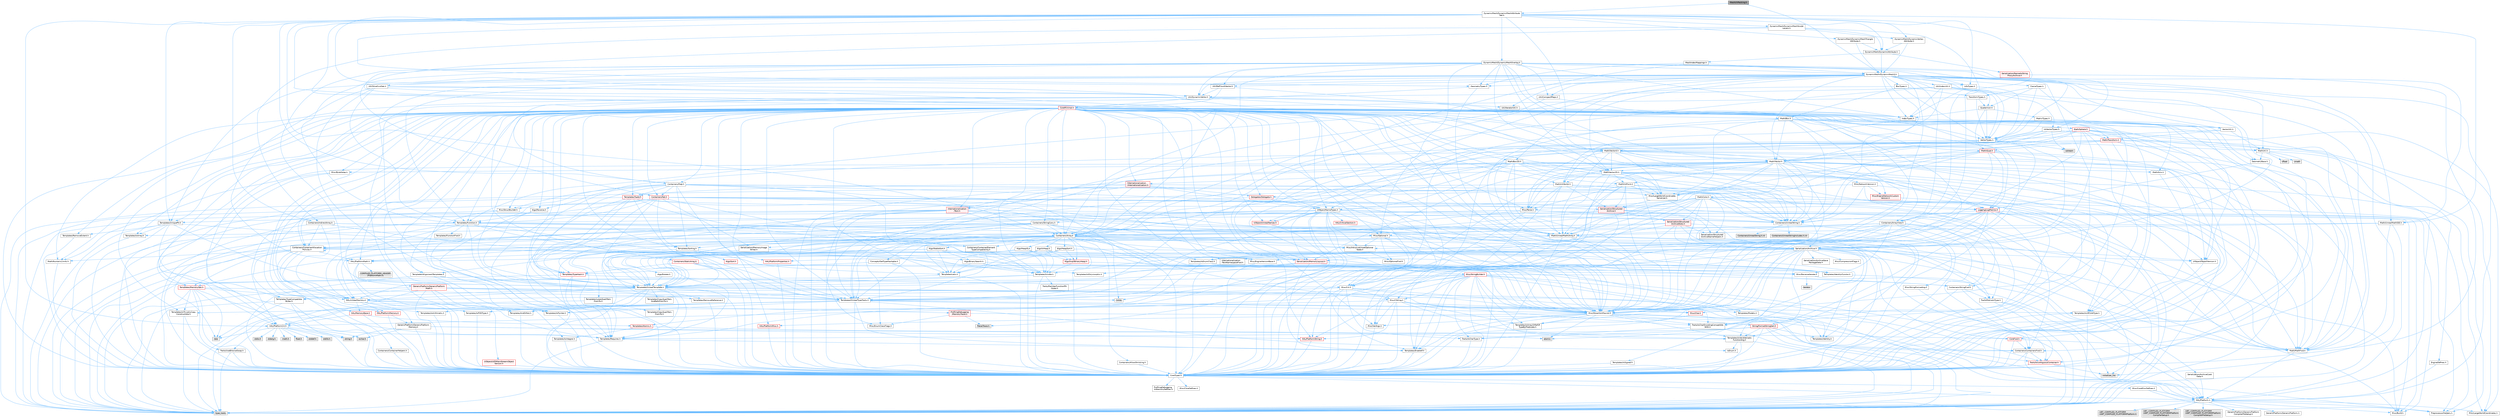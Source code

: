 digraph "MeshUVPacking.h"
{
 // INTERACTIVE_SVG=YES
 // LATEX_PDF_SIZE
  bgcolor="transparent";
  edge [fontname=Helvetica,fontsize=10,labelfontname=Helvetica,labelfontsize=10];
  node [fontname=Helvetica,fontsize=10,shape=box,height=0.2,width=0.4];
  Node1 [id="Node000001",label="MeshUVPacking.h",height=0.2,width=0.4,color="gray40", fillcolor="grey60", style="filled", fontcolor="black",tooltip=" "];
  Node1 -> Node2 [id="edge1_Node000001_Node000002",color="steelblue1",style="solid",tooltip=" "];
  Node2 [id="Node000002",label="DynamicMesh/DynamicMesh3.h",height=0.2,width=0.4,color="grey40", fillcolor="white", style="filled",URL="$d5/d34/DynamicMesh3_8h.html",tooltip=" "];
  Node2 -> Node3 [id="edge2_Node000002_Node000003",color="steelblue1",style="solid",tooltip=" "];
  Node3 [id="Node000003",label="BoxTypes.h",height=0.2,width=0.4,color="grey40", fillcolor="white", style="filled",URL="$d2/da2/BoxTypes_8h.html",tooltip=" "];
  Node3 -> Node4 [id="edge3_Node000003_Node000004",color="steelblue1",style="solid",tooltip=" "];
  Node4 [id="Node000004",label="Math/Box.h",height=0.2,width=0.4,color="grey40", fillcolor="white", style="filled",URL="$de/d0f/Box_8h.html",tooltip=" "];
  Node4 -> Node5 [id="edge4_Node000004_Node000005",color="steelblue1",style="solid",tooltip=" "];
  Node5 [id="Node000005",label="CoreTypes.h",height=0.2,width=0.4,color="grey40", fillcolor="white", style="filled",URL="$dc/dec/CoreTypes_8h.html",tooltip=" "];
  Node5 -> Node6 [id="edge5_Node000005_Node000006",color="steelblue1",style="solid",tooltip=" "];
  Node6 [id="Node000006",label="HAL/Platform.h",height=0.2,width=0.4,color="grey40", fillcolor="white", style="filled",URL="$d9/dd0/Platform_8h.html",tooltip=" "];
  Node6 -> Node7 [id="edge6_Node000006_Node000007",color="steelblue1",style="solid",tooltip=" "];
  Node7 [id="Node000007",label="Misc/Build.h",height=0.2,width=0.4,color="grey40", fillcolor="white", style="filled",URL="$d3/dbb/Build_8h.html",tooltip=" "];
  Node6 -> Node8 [id="edge7_Node000006_Node000008",color="steelblue1",style="solid",tooltip=" "];
  Node8 [id="Node000008",label="Misc/LargeWorldCoordinates.h",height=0.2,width=0.4,color="grey40", fillcolor="white", style="filled",URL="$d2/dcb/LargeWorldCoordinates_8h.html",tooltip=" "];
  Node6 -> Node9 [id="edge8_Node000006_Node000009",color="steelblue1",style="solid",tooltip=" "];
  Node9 [id="Node000009",label="type_traits",height=0.2,width=0.4,color="grey60", fillcolor="#E0E0E0", style="filled",tooltip=" "];
  Node6 -> Node10 [id="edge9_Node000006_Node000010",color="steelblue1",style="solid",tooltip=" "];
  Node10 [id="Node000010",label="PreprocessorHelpers.h",height=0.2,width=0.4,color="grey40", fillcolor="white", style="filled",URL="$db/ddb/PreprocessorHelpers_8h.html",tooltip=" "];
  Node6 -> Node11 [id="edge10_Node000006_Node000011",color="steelblue1",style="solid",tooltip=" "];
  Node11 [id="Node000011",label="UBT_COMPILED_PLATFORM\l/UBT_COMPILED_PLATFORMPlatform\lCompilerPreSetup.h",height=0.2,width=0.4,color="grey60", fillcolor="#E0E0E0", style="filled",tooltip=" "];
  Node6 -> Node12 [id="edge11_Node000006_Node000012",color="steelblue1",style="solid",tooltip=" "];
  Node12 [id="Node000012",label="GenericPlatform/GenericPlatform\lCompilerPreSetup.h",height=0.2,width=0.4,color="grey40", fillcolor="white", style="filled",URL="$d9/dc8/GenericPlatformCompilerPreSetup_8h.html",tooltip=" "];
  Node6 -> Node13 [id="edge12_Node000006_Node000013",color="steelblue1",style="solid",tooltip=" "];
  Node13 [id="Node000013",label="GenericPlatform/GenericPlatform.h",height=0.2,width=0.4,color="grey40", fillcolor="white", style="filled",URL="$d6/d84/GenericPlatform_8h.html",tooltip=" "];
  Node6 -> Node14 [id="edge13_Node000006_Node000014",color="steelblue1",style="solid",tooltip=" "];
  Node14 [id="Node000014",label="UBT_COMPILED_PLATFORM\l/UBT_COMPILED_PLATFORMPlatform.h",height=0.2,width=0.4,color="grey60", fillcolor="#E0E0E0", style="filled",tooltip=" "];
  Node6 -> Node15 [id="edge14_Node000006_Node000015",color="steelblue1",style="solid",tooltip=" "];
  Node15 [id="Node000015",label="UBT_COMPILED_PLATFORM\l/UBT_COMPILED_PLATFORMPlatform\lCompilerSetup.h",height=0.2,width=0.4,color="grey60", fillcolor="#E0E0E0", style="filled",tooltip=" "];
  Node5 -> Node16 [id="edge15_Node000005_Node000016",color="steelblue1",style="solid",tooltip=" "];
  Node16 [id="Node000016",label="ProfilingDebugging\l/UMemoryDefines.h",height=0.2,width=0.4,color="grey40", fillcolor="white", style="filled",URL="$d2/da2/UMemoryDefines_8h.html",tooltip=" "];
  Node5 -> Node17 [id="edge16_Node000005_Node000017",color="steelblue1",style="solid",tooltip=" "];
  Node17 [id="Node000017",label="Misc/CoreMiscDefines.h",height=0.2,width=0.4,color="grey40", fillcolor="white", style="filled",URL="$da/d38/CoreMiscDefines_8h.html",tooltip=" "];
  Node17 -> Node6 [id="edge17_Node000017_Node000006",color="steelblue1",style="solid",tooltip=" "];
  Node17 -> Node10 [id="edge18_Node000017_Node000010",color="steelblue1",style="solid",tooltip=" "];
  Node5 -> Node18 [id="edge19_Node000005_Node000018",color="steelblue1",style="solid",tooltip=" "];
  Node18 [id="Node000018",label="Misc/CoreDefines.h",height=0.2,width=0.4,color="grey40", fillcolor="white", style="filled",URL="$d3/dd2/CoreDefines_8h.html",tooltip=" "];
  Node4 -> Node19 [id="edge20_Node000004_Node000019",color="steelblue1",style="solid",tooltip=" "];
  Node19 [id="Node000019",label="Misc/AssertionMacros.h",height=0.2,width=0.4,color="grey40", fillcolor="white", style="filled",URL="$d0/dfa/AssertionMacros_8h.html",tooltip=" "];
  Node19 -> Node5 [id="edge21_Node000019_Node000005",color="steelblue1",style="solid",tooltip=" "];
  Node19 -> Node6 [id="edge22_Node000019_Node000006",color="steelblue1",style="solid",tooltip=" "];
  Node19 -> Node20 [id="edge23_Node000019_Node000020",color="steelblue1",style="solid",tooltip=" "];
  Node20 [id="Node000020",label="HAL/PlatformMisc.h",height=0.2,width=0.4,color="red", fillcolor="#FFF0F0", style="filled",URL="$d0/df5/PlatformMisc_8h.html",tooltip=" "];
  Node20 -> Node5 [id="edge24_Node000020_Node000005",color="steelblue1",style="solid",tooltip=" "];
  Node19 -> Node10 [id="edge25_Node000019_Node000010",color="steelblue1",style="solid",tooltip=" "];
  Node19 -> Node56 [id="edge26_Node000019_Node000056",color="steelblue1",style="solid",tooltip=" "];
  Node56 [id="Node000056",label="Templates/EnableIf.h",height=0.2,width=0.4,color="grey40", fillcolor="white", style="filled",URL="$d7/d60/EnableIf_8h.html",tooltip=" "];
  Node56 -> Node5 [id="edge27_Node000056_Node000005",color="steelblue1",style="solid",tooltip=" "];
  Node19 -> Node57 [id="edge28_Node000019_Node000057",color="steelblue1",style="solid",tooltip=" "];
  Node57 [id="Node000057",label="Templates/IsArrayOrRefOf\lTypeByPredicate.h",height=0.2,width=0.4,color="grey40", fillcolor="white", style="filled",URL="$d6/da1/IsArrayOrRefOfTypeByPredicate_8h.html",tooltip=" "];
  Node57 -> Node5 [id="edge29_Node000057_Node000005",color="steelblue1",style="solid",tooltip=" "];
  Node19 -> Node58 [id="edge30_Node000019_Node000058",color="steelblue1",style="solid",tooltip=" "];
  Node58 [id="Node000058",label="Templates/IsValidVariadic\lFunctionArg.h",height=0.2,width=0.4,color="grey40", fillcolor="white", style="filled",URL="$d0/dc8/IsValidVariadicFunctionArg_8h.html",tooltip=" "];
  Node58 -> Node5 [id="edge31_Node000058_Node000005",color="steelblue1",style="solid",tooltip=" "];
  Node58 -> Node59 [id="edge32_Node000058_Node000059",color="steelblue1",style="solid",tooltip=" "];
  Node59 [id="Node000059",label="IsEnum.h",height=0.2,width=0.4,color="grey40", fillcolor="white", style="filled",URL="$d4/de5/IsEnum_8h.html",tooltip=" "];
  Node58 -> Node9 [id="edge33_Node000058_Node000009",color="steelblue1",style="solid",tooltip=" "];
  Node19 -> Node60 [id="edge34_Node000019_Node000060",color="steelblue1",style="solid",tooltip=" "];
  Node60 [id="Node000060",label="Traits/IsCharEncodingCompatible\lWith.h",height=0.2,width=0.4,color="grey40", fillcolor="white", style="filled",URL="$df/dd1/IsCharEncodingCompatibleWith_8h.html",tooltip=" "];
  Node60 -> Node9 [id="edge35_Node000060_Node000009",color="steelblue1",style="solid",tooltip=" "];
  Node60 -> Node61 [id="edge36_Node000060_Node000061",color="steelblue1",style="solid",tooltip=" "];
  Node61 [id="Node000061",label="Traits/IsCharType.h",height=0.2,width=0.4,color="grey40", fillcolor="white", style="filled",URL="$db/d51/IsCharType_8h.html",tooltip=" "];
  Node61 -> Node5 [id="edge37_Node000061_Node000005",color="steelblue1",style="solid",tooltip=" "];
  Node19 -> Node62 [id="edge38_Node000019_Node000062",color="steelblue1",style="solid",tooltip=" "];
  Node62 [id="Node000062",label="Misc/VarArgs.h",height=0.2,width=0.4,color="grey40", fillcolor="white", style="filled",URL="$d5/d6f/VarArgs_8h.html",tooltip=" "];
  Node62 -> Node5 [id="edge39_Node000062_Node000005",color="steelblue1",style="solid",tooltip=" "];
  Node19 -> Node63 [id="edge40_Node000019_Node000063",color="steelblue1",style="solid",tooltip=" "];
  Node63 [id="Node000063",label="String/FormatStringSan.h",height=0.2,width=0.4,color="red", fillcolor="#FFF0F0", style="filled",URL="$d3/d8b/FormatStringSan_8h.html",tooltip=" "];
  Node63 -> Node9 [id="edge41_Node000063_Node000009",color="steelblue1",style="solid",tooltip=" "];
  Node63 -> Node5 [id="edge42_Node000063_Node000005",color="steelblue1",style="solid",tooltip=" "];
  Node63 -> Node64 [id="edge43_Node000063_Node000064",color="steelblue1",style="solid",tooltip=" "];
  Node64 [id="Node000064",label="Templates/Requires.h",height=0.2,width=0.4,color="grey40", fillcolor="white", style="filled",URL="$dc/d96/Requires_8h.html",tooltip=" "];
  Node64 -> Node56 [id="edge44_Node000064_Node000056",color="steelblue1",style="solid",tooltip=" "];
  Node64 -> Node9 [id="edge45_Node000064_Node000009",color="steelblue1",style="solid",tooltip=" "];
  Node63 -> Node65 [id="edge46_Node000063_Node000065",color="steelblue1",style="solid",tooltip=" "];
  Node65 [id="Node000065",label="Templates/Identity.h",height=0.2,width=0.4,color="grey40", fillcolor="white", style="filled",URL="$d0/dd5/Identity_8h.html",tooltip=" "];
  Node63 -> Node58 [id="edge47_Node000063_Node000058",color="steelblue1",style="solid",tooltip=" "];
  Node63 -> Node61 [id="edge48_Node000063_Node000061",color="steelblue1",style="solid",tooltip=" "];
  Node63 -> Node28 [id="edge49_Node000063_Node000028",color="steelblue1",style="solid",tooltip=" "];
  Node28 [id="Node000028",label="Containers/ContainersFwd.h",height=0.2,width=0.4,color="grey40", fillcolor="white", style="filled",URL="$d4/d0a/ContainersFwd_8h.html",tooltip=" "];
  Node28 -> Node6 [id="edge50_Node000028_Node000006",color="steelblue1",style="solid",tooltip=" "];
  Node28 -> Node5 [id="edge51_Node000028_Node000005",color="steelblue1",style="solid",tooltip=" "];
  Node28 -> Node25 [id="edge52_Node000028_Node000025",color="steelblue1",style="solid",tooltip=" "];
  Node25 [id="Node000025",label="Traits/IsContiguousContainer.h",height=0.2,width=0.4,color="red", fillcolor="#FFF0F0", style="filled",URL="$d5/d3c/IsContiguousContainer_8h.html",tooltip=" "];
  Node25 -> Node5 [id="edge53_Node000025_Node000005",color="steelblue1",style="solid",tooltip=" "];
  Node25 -> Node24 [id="edge54_Node000025_Node000024",color="steelblue1",style="solid",tooltip=" "];
  Node24 [id="Node000024",label="initializer_list",height=0.2,width=0.4,color="grey60", fillcolor="#E0E0E0", style="filled",tooltip=" "];
  Node19 -> Node69 [id="edge55_Node000019_Node000069",color="steelblue1",style="solid",tooltip=" "];
  Node69 [id="Node000069",label="atomic",height=0.2,width=0.4,color="grey60", fillcolor="#E0E0E0", style="filled",tooltip=" "];
  Node4 -> Node29 [id="edge56_Node000004_Node000029",color="steelblue1",style="solid",tooltip=" "];
  Node29 [id="Node000029",label="Math/MathFwd.h",height=0.2,width=0.4,color="grey40", fillcolor="white", style="filled",URL="$d2/d10/MathFwd_8h.html",tooltip=" "];
  Node29 -> Node6 [id="edge57_Node000029_Node000006",color="steelblue1",style="solid",tooltip=" "];
  Node4 -> Node70 [id="edge58_Node000004_Node000070",color="steelblue1",style="solid",tooltip=" "];
  Node70 [id="Node000070",label="Math/UnrealMathUtility.h",height=0.2,width=0.4,color="grey40", fillcolor="white", style="filled",URL="$db/db8/UnrealMathUtility_8h.html",tooltip=" "];
  Node70 -> Node5 [id="edge59_Node000070_Node000005",color="steelblue1",style="solid",tooltip=" "];
  Node70 -> Node19 [id="edge60_Node000070_Node000019",color="steelblue1",style="solid",tooltip=" "];
  Node70 -> Node71 [id="edge61_Node000070_Node000071",color="steelblue1",style="solid",tooltip=" "];
  Node71 [id="Node000071",label="HAL/PlatformMath.h",height=0.2,width=0.4,color="grey40", fillcolor="white", style="filled",URL="$dc/d53/PlatformMath_8h.html",tooltip=" "];
  Node71 -> Node5 [id="edge62_Node000071_Node000005",color="steelblue1",style="solid",tooltip=" "];
  Node71 -> Node72 [id="edge63_Node000071_Node000072",color="steelblue1",style="solid",tooltip=" "];
  Node72 [id="Node000072",label="GenericPlatform/GenericPlatform\lMath.h",height=0.2,width=0.4,color="red", fillcolor="#FFF0F0", style="filled",URL="$d5/d79/GenericPlatformMath_8h.html",tooltip=" "];
  Node72 -> Node5 [id="edge64_Node000072_Node000005",color="steelblue1",style="solid",tooltip=" "];
  Node72 -> Node28 [id="edge65_Node000072_Node000028",color="steelblue1",style="solid",tooltip=" "];
  Node72 -> Node32 [id="edge66_Node000072_Node000032",color="steelblue1",style="solid",tooltip=" "];
  Node32 [id="Node000032",label="HAL/PlatformCrt.h",height=0.2,width=0.4,color="grey40", fillcolor="white", style="filled",URL="$d8/d75/PlatformCrt_8h.html",tooltip=" "];
  Node32 -> Node33 [id="edge67_Node000032_Node000033",color="steelblue1",style="solid",tooltip=" "];
  Node33 [id="Node000033",label="new",height=0.2,width=0.4,color="grey60", fillcolor="#E0E0E0", style="filled",tooltip=" "];
  Node32 -> Node34 [id="edge68_Node000032_Node000034",color="steelblue1",style="solid",tooltip=" "];
  Node34 [id="Node000034",label="wchar.h",height=0.2,width=0.4,color="grey60", fillcolor="#E0E0E0", style="filled",tooltip=" "];
  Node32 -> Node35 [id="edge69_Node000032_Node000035",color="steelblue1",style="solid",tooltip=" "];
  Node35 [id="Node000035",label="stddef.h",height=0.2,width=0.4,color="grey60", fillcolor="#E0E0E0", style="filled",tooltip=" "];
  Node32 -> Node36 [id="edge70_Node000032_Node000036",color="steelblue1",style="solid",tooltip=" "];
  Node36 [id="Node000036",label="stdlib.h",height=0.2,width=0.4,color="grey60", fillcolor="#E0E0E0", style="filled",tooltip=" "];
  Node32 -> Node37 [id="edge71_Node000032_Node000037",color="steelblue1",style="solid",tooltip=" "];
  Node37 [id="Node000037",label="stdio.h",height=0.2,width=0.4,color="grey60", fillcolor="#E0E0E0", style="filled",tooltip=" "];
  Node32 -> Node38 [id="edge72_Node000032_Node000038",color="steelblue1",style="solid",tooltip=" "];
  Node38 [id="Node000038",label="stdarg.h",height=0.2,width=0.4,color="grey60", fillcolor="#E0E0E0", style="filled",tooltip=" "];
  Node32 -> Node39 [id="edge73_Node000032_Node000039",color="steelblue1",style="solid",tooltip=" "];
  Node39 [id="Node000039",label="math.h",height=0.2,width=0.4,color="grey60", fillcolor="#E0E0E0", style="filled",tooltip=" "];
  Node32 -> Node40 [id="edge74_Node000032_Node000040",color="steelblue1",style="solid",tooltip=" "];
  Node40 [id="Node000040",label="float.h",height=0.2,width=0.4,color="grey60", fillcolor="#E0E0E0", style="filled",tooltip=" "];
  Node32 -> Node41 [id="edge75_Node000032_Node000041",color="steelblue1",style="solid",tooltip=" "];
  Node41 [id="Node000041",label="string.h",height=0.2,width=0.4,color="grey60", fillcolor="#E0E0E0", style="filled",tooltip=" "];
  Node72 -> Node73 [id="edge76_Node000072_Node000073",color="steelblue1",style="solid",tooltip=" "];
  Node73 [id="Node000073",label="Templates/AndOrNot.h",height=0.2,width=0.4,color="grey40", fillcolor="white", style="filled",URL="$db/d0a/AndOrNot_8h.html",tooltip=" "];
  Node73 -> Node5 [id="edge77_Node000073_Node000005",color="steelblue1",style="solid",tooltip=" "];
  Node72 -> Node77 [id="edge78_Node000072_Node000077",color="steelblue1",style="solid",tooltip=" "];
  Node77 [id="Node000077",label="Templates/UnrealTypeTraits.h",height=0.2,width=0.4,color="grey40", fillcolor="white", style="filled",URL="$d2/d2d/UnrealTypeTraits_8h.html",tooltip=" "];
  Node77 -> Node5 [id="edge79_Node000077_Node000005",color="steelblue1",style="solid",tooltip=" "];
  Node77 -> Node78 [id="edge80_Node000077_Node000078",color="steelblue1",style="solid",tooltip=" "];
  Node78 [id="Node000078",label="Templates/IsPointer.h",height=0.2,width=0.4,color="grey40", fillcolor="white", style="filled",URL="$d7/d05/IsPointer_8h.html",tooltip=" "];
  Node78 -> Node5 [id="edge81_Node000078_Node000005",color="steelblue1",style="solid",tooltip=" "];
  Node77 -> Node19 [id="edge82_Node000077_Node000019",color="steelblue1",style="solid",tooltip=" "];
  Node77 -> Node73 [id="edge83_Node000077_Node000073",color="steelblue1",style="solid",tooltip=" "];
  Node77 -> Node56 [id="edge84_Node000077_Node000056",color="steelblue1",style="solid",tooltip=" "];
  Node77 -> Node79 [id="edge85_Node000077_Node000079",color="steelblue1",style="solid",tooltip=" "];
  Node79 [id="Node000079",label="Templates/IsArithmetic.h",height=0.2,width=0.4,color="grey40", fillcolor="white", style="filled",URL="$d2/d5d/IsArithmetic_8h.html",tooltip=" "];
  Node79 -> Node5 [id="edge86_Node000079_Node000005",color="steelblue1",style="solid",tooltip=" "];
  Node77 -> Node59 [id="edge87_Node000077_Node000059",color="steelblue1",style="solid",tooltip=" "];
  Node77 -> Node80 [id="edge88_Node000077_Node000080",color="steelblue1",style="solid",tooltip=" "];
  Node80 [id="Node000080",label="Templates/Models.h",height=0.2,width=0.4,color="grey40", fillcolor="white", style="filled",URL="$d3/d0c/Models_8h.html",tooltip=" "];
  Node80 -> Node65 [id="edge89_Node000080_Node000065",color="steelblue1",style="solid",tooltip=" "];
  Node77 -> Node81 [id="edge90_Node000077_Node000081",color="steelblue1",style="solid",tooltip=" "];
  Node81 [id="Node000081",label="Templates/IsPODType.h",height=0.2,width=0.4,color="grey40", fillcolor="white", style="filled",URL="$d7/db1/IsPODType_8h.html",tooltip=" "];
  Node81 -> Node5 [id="edge91_Node000081_Node000005",color="steelblue1",style="solid",tooltip=" "];
  Node77 -> Node82 [id="edge92_Node000077_Node000082",color="steelblue1",style="solid",tooltip=" "];
  Node82 [id="Node000082",label="Templates/IsUECoreType.h",height=0.2,width=0.4,color="grey40", fillcolor="white", style="filled",URL="$d1/db8/IsUECoreType_8h.html",tooltip=" "];
  Node82 -> Node5 [id="edge93_Node000082_Node000005",color="steelblue1",style="solid",tooltip=" "];
  Node82 -> Node9 [id="edge94_Node000082_Node000009",color="steelblue1",style="solid",tooltip=" "];
  Node77 -> Node83 [id="edge95_Node000077_Node000083",color="steelblue1",style="solid",tooltip=" "];
  Node83 [id="Node000083",label="Templates/IsTriviallyCopy\lConstructible.h",height=0.2,width=0.4,color="grey40", fillcolor="white", style="filled",URL="$d3/d78/IsTriviallyCopyConstructible_8h.html",tooltip=" "];
  Node83 -> Node5 [id="edge96_Node000083_Node000005",color="steelblue1",style="solid",tooltip=" "];
  Node83 -> Node9 [id="edge97_Node000083_Node000009",color="steelblue1",style="solid",tooltip=" "];
  Node72 -> Node64 [id="edge98_Node000072_Node000064",color="steelblue1",style="solid",tooltip=" "];
  Node72 -> Node87 [id="edge99_Node000072_Node000087",color="steelblue1",style="solid",tooltip=" "];
  Node87 [id="Node000087",label="Templates/TypeCompatible\lBytes.h",height=0.2,width=0.4,color="grey40", fillcolor="white", style="filled",URL="$df/d0a/TypeCompatibleBytes_8h.html",tooltip=" "];
  Node87 -> Node5 [id="edge100_Node000087_Node000005",color="steelblue1",style="solid",tooltip=" "];
  Node87 -> Node41 [id="edge101_Node000087_Node000041",color="steelblue1",style="solid",tooltip=" "];
  Node87 -> Node33 [id="edge102_Node000087_Node000033",color="steelblue1",style="solid",tooltip=" "];
  Node87 -> Node9 [id="edge103_Node000087_Node000009",color="steelblue1",style="solid",tooltip=" "];
  Node72 -> Node88 [id="edge104_Node000072_Node000088",color="steelblue1",style="solid",tooltip=" "];
  Node88 [id="Node000088",label="limits",height=0.2,width=0.4,color="grey60", fillcolor="#E0E0E0", style="filled",tooltip=" "];
  Node72 -> Node9 [id="edge105_Node000072_Node000009",color="steelblue1",style="solid",tooltip=" "];
  Node71 -> Node89 [id="edge106_Node000071_Node000089",color="steelblue1",style="solid",tooltip=" "];
  Node89 [id="Node000089",label="COMPILED_PLATFORM_HEADER\l(PlatformMath.h)",height=0.2,width=0.4,color="grey60", fillcolor="#E0E0E0", style="filled",tooltip=" "];
  Node70 -> Node29 [id="edge107_Node000070_Node000029",color="steelblue1",style="solid",tooltip=" "];
  Node70 -> Node65 [id="edge108_Node000070_Node000065",color="steelblue1",style="solid",tooltip=" "];
  Node70 -> Node64 [id="edge109_Node000070_Node000064",color="steelblue1",style="solid",tooltip=" "];
  Node4 -> Node90 [id="edge110_Node000004_Node000090",color="steelblue1",style="solid",tooltip=" "];
  Node90 [id="Node000090",label="Containers/UnrealString.h",height=0.2,width=0.4,color="grey40", fillcolor="white", style="filled",URL="$d5/dba/UnrealString_8h.html",tooltip=" "];
  Node90 -> Node91 [id="edge111_Node000090_Node000091",color="steelblue1",style="solid",tooltip=" "];
  Node91 [id="Node000091",label="Containers/UnrealStringIncludes.h.inl",height=0.2,width=0.4,color="grey60", fillcolor="#E0E0E0", style="filled",tooltip=" "];
  Node90 -> Node92 [id="edge112_Node000090_Node000092",color="steelblue1",style="solid",tooltip=" "];
  Node92 [id="Node000092",label="Containers/UnrealString.h.inl",height=0.2,width=0.4,color="grey60", fillcolor="#E0E0E0", style="filled",tooltip=" "];
  Node90 -> Node93 [id="edge113_Node000090_Node000093",color="steelblue1",style="solid",tooltip=" "];
  Node93 [id="Node000093",label="Misc/StringFormatArg.h",height=0.2,width=0.4,color="grey40", fillcolor="white", style="filled",URL="$d2/d16/StringFormatArg_8h.html",tooltip=" "];
  Node93 -> Node28 [id="edge114_Node000093_Node000028",color="steelblue1",style="solid",tooltip=" "];
  Node4 -> Node94 [id="edge115_Node000004_Node000094",color="steelblue1",style="solid",tooltip=" "];
  Node94 [id="Node000094",label="Math/Vector.h",height=0.2,width=0.4,color="grey40", fillcolor="white", style="filled",URL="$d6/dbe/Vector_8h.html",tooltip=" "];
  Node94 -> Node5 [id="edge116_Node000094_Node000005",color="steelblue1",style="solid",tooltip=" "];
  Node94 -> Node19 [id="edge117_Node000094_Node000019",color="steelblue1",style="solid",tooltip=" "];
  Node94 -> Node29 [id="edge118_Node000094_Node000029",color="steelblue1",style="solid",tooltip=" "];
  Node94 -> Node42 [id="edge119_Node000094_Node000042",color="steelblue1",style="solid",tooltip=" "];
  Node42 [id="Node000042",label="Math/NumericLimits.h",height=0.2,width=0.4,color="grey40", fillcolor="white", style="filled",URL="$df/d1b/NumericLimits_8h.html",tooltip=" "];
  Node42 -> Node5 [id="edge120_Node000042_Node000005",color="steelblue1",style="solid",tooltip=" "];
  Node94 -> Node95 [id="edge121_Node000094_Node000095",color="steelblue1",style="solid",tooltip=" "];
  Node95 [id="Node000095",label="Misc/Crc.h",height=0.2,width=0.4,color="grey40", fillcolor="white", style="filled",URL="$d4/dd2/Crc_8h.html",tooltip=" "];
  Node95 -> Node5 [id="edge122_Node000095_Node000005",color="steelblue1",style="solid",tooltip=" "];
  Node95 -> Node96 [id="edge123_Node000095_Node000096",color="steelblue1",style="solid",tooltip=" "];
  Node96 [id="Node000096",label="HAL/PlatformString.h",height=0.2,width=0.4,color="red", fillcolor="#FFF0F0", style="filled",URL="$db/db5/PlatformString_8h.html",tooltip=" "];
  Node96 -> Node5 [id="edge124_Node000096_Node000005",color="steelblue1",style="solid",tooltip=" "];
  Node95 -> Node19 [id="edge125_Node000095_Node000019",color="steelblue1",style="solid",tooltip=" "];
  Node95 -> Node98 [id="edge126_Node000095_Node000098",color="steelblue1",style="solid",tooltip=" "];
  Node98 [id="Node000098",label="Misc/CString.h",height=0.2,width=0.4,color="grey40", fillcolor="white", style="filled",URL="$d2/d49/CString_8h.html",tooltip=" "];
  Node98 -> Node5 [id="edge127_Node000098_Node000005",color="steelblue1",style="solid",tooltip=" "];
  Node98 -> Node32 [id="edge128_Node000098_Node000032",color="steelblue1",style="solid",tooltip=" "];
  Node98 -> Node96 [id="edge129_Node000098_Node000096",color="steelblue1",style="solid",tooltip=" "];
  Node98 -> Node19 [id="edge130_Node000098_Node000019",color="steelblue1",style="solid",tooltip=" "];
  Node98 -> Node99 [id="edge131_Node000098_Node000099",color="steelblue1",style="solid",tooltip=" "];
  Node99 [id="Node000099",label="Misc/Char.h",height=0.2,width=0.4,color="red", fillcolor="#FFF0F0", style="filled",URL="$d0/d58/Char_8h.html",tooltip=" "];
  Node99 -> Node5 [id="edge132_Node000099_Node000005",color="steelblue1",style="solid",tooltip=" "];
  Node99 -> Node9 [id="edge133_Node000099_Node000009",color="steelblue1",style="solid",tooltip=" "];
  Node98 -> Node62 [id="edge134_Node000098_Node000062",color="steelblue1",style="solid",tooltip=" "];
  Node98 -> Node57 [id="edge135_Node000098_Node000057",color="steelblue1",style="solid",tooltip=" "];
  Node98 -> Node58 [id="edge136_Node000098_Node000058",color="steelblue1",style="solid",tooltip=" "];
  Node98 -> Node60 [id="edge137_Node000098_Node000060",color="steelblue1",style="solid",tooltip=" "];
  Node95 -> Node99 [id="edge138_Node000095_Node000099",color="steelblue1",style="solid",tooltip=" "];
  Node95 -> Node77 [id="edge139_Node000095_Node000077",color="steelblue1",style="solid",tooltip=" "];
  Node95 -> Node61 [id="edge140_Node000095_Node000061",color="steelblue1",style="solid",tooltip=" "];
  Node94 -> Node70 [id="edge141_Node000094_Node000070",color="steelblue1",style="solid",tooltip=" "];
  Node94 -> Node90 [id="edge142_Node000094_Node000090",color="steelblue1",style="solid",tooltip=" "];
  Node94 -> Node103 [id="edge143_Node000094_Node000103",color="steelblue1",style="solid",tooltip=" "];
  Node103 [id="Node000103",label="Misc/Parse.h",height=0.2,width=0.4,color="grey40", fillcolor="white", style="filled",URL="$dc/d71/Parse_8h.html",tooltip=" "];
  Node103 -> Node22 [id="edge144_Node000103_Node000022",color="steelblue1",style="solid",tooltip=" "];
  Node22 [id="Node000022",label="Containers/StringFwd.h",height=0.2,width=0.4,color="grey40", fillcolor="white", style="filled",URL="$df/d37/StringFwd_8h.html",tooltip=" "];
  Node22 -> Node5 [id="edge145_Node000022_Node000005",color="steelblue1",style="solid",tooltip=" "];
  Node22 -> Node23 [id="edge146_Node000022_Node000023",color="steelblue1",style="solid",tooltip=" "];
  Node23 [id="Node000023",label="Traits/ElementType.h",height=0.2,width=0.4,color="grey40", fillcolor="white", style="filled",URL="$d5/d4f/ElementType_8h.html",tooltip=" "];
  Node23 -> Node6 [id="edge147_Node000023_Node000006",color="steelblue1",style="solid",tooltip=" "];
  Node23 -> Node24 [id="edge148_Node000023_Node000024",color="steelblue1",style="solid",tooltip=" "];
  Node23 -> Node9 [id="edge149_Node000023_Node000009",color="steelblue1",style="solid",tooltip=" "];
  Node22 -> Node25 [id="edge150_Node000022_Node000025",color="steelblue1",style="solid",tooltip=" "];
  Node103 -> Node90 [id="edge151_Node000103_Node000090",color="steelblue1",style="solid",tooltip=" "];
  Node103 -> Node5 [id="edge152_Node000103_Node000005",color="steelblue1",style="solid",tooltip=" "];
  Node103 -> Node32 [id="edge153_Node000103_Node000032",color="steelblue1",style="solid",tooltip=" "];
  Node103 -> Node7 [id="edge154_Node000103_Node000007",color="steelblue1",style="solid",tooltip=" "];
  Node103 -> Node44 [id="edge155_Node000103_Node000044",color="steelblue1",style="solid",tooltip=" "];
  Node44 [id="Node000044",label="Misc/EnumClassFlags.h",height=0.2,width=0.4,color="grey40", fillcolor="white", style="filled",URL="$d8/de7/EnumClassFlags_8h.html",tooltip=" "];
  Node103 -> Node104 [id="edge156_Node000103_Node000104",color="steelblue1",style="solid",tooltip=" "];
  Node104 [id="Node000104",label="Templates/Function.h",height=0.2,width=0.4,color="grey40", fillcolor="white", style="filled",URL="$df/df5/Function_8h.html",tooltip=" "];
  Node104 -> Node5 [id="edge157_Node000104_Node000005",color="steelblue1",style="solid",tooltip=" "];
  Node104 -> Node19 [id="edge158_Node000104_Node000019",color="steelblue1",style="solid",tooltip=" "];
  Node104 -> Node105 [id="edge159_Node000104_Node000105",color="steelblue1",style="solid",tooltip=" "];
  Node105 [id="Node000105",label="Misc/IntrusiveUnsetOptional\lState.h",height=0.2,width=0.4,color="grey40", fillcolor="white", style="filled",URL="$d2/d0a/IntrusiveUnsetOptionalState_8h.html",tooltip=" "];
  Node105 -> Node106 [id="edge160_Node000105_Node000106",color="steelblue1",style="solid",tooltip=" "];
  Node106 [id="Node000106",label="Misc/OptionalFwd.h",height=0.2,width=0.4,color="grey40", fillcolor="white", style="filled",URL="$dc/d50/OptionalFwd_8h.html",tooltip=" "];
  Node104 -> Node107 [id="edge161_Node000104_Node000107",color="steelblue1",style="solid",tooltip=" "];
  Node107 [id="Node000107",label="HAL/UnrealMemory.h",height=0.2,width=0.4,color="grey40", fillcolor="white", style="filled",URL="$d9/d96/UnrealMemory_8h.html",tooltip=" "];
  Node107 -> Node5 [id="edge162_Node000107_Node000005",color="steelblue1",style="solid",tooltip=" "];
  Node107 -> Node108 [id="edge163_Node000107_Node000108",color="steelblue1",style="solid",tooltip=" "];
  Node108 [id="Node000108",label="GenericPlatform/GenericPlatform\lMemory.h",height=0.2,width=0.4,color="grey40", fillcolor="white", style="filled",URL="$dd/d22/GenericPlatformMemory_8h.html",tooltip=" "];
  Node108 -> Node27 [id="edge164_Node000108_Node000027",color="steelblue1",style="solid",tooltip=" "];
  Node27 [id="Node000027",label="CoreFwd.h",height=0.2,width=0.4,color="red", fillcolor="#FFF0F0", style="filled",URL="$d1/d1e/CoreFwd_8h.html",tooltip=" "];
  Node27 -> Node5 [id="edge165_Node000027_Node000005",color="steelblue1",style="solid",tooltip=" "];
  Node27 -> Node28 [id="edge166_Node000027_Node000028",color="steelblue1",style="solid",tooltip=" "];
  Node27 -> Node29 [id="edge167_Node000027_Node000029",color="steelblue1",style="solid",tooltip=" "];
  Node108 -> Node5 [id="edge168_Node000108_Node000005",color="steelblue1",style="solid",tooltip=" "];
  Node108 -> Node96 [id="edge169_Node000108_Node000096",color="steelblue1",style="solid",tooltip=" "];
  Node108 -> Node41 [id="edge170_Node000108_Node000041",color="steelblue1",style="solid",tooltip=" "];
  Node108 -> Node34 [id="edge171_Node000108_Node000034",color="steelblue1",style="solid",tooltip=" "];
  Node107 -> Node109 [id="edge172_Node000107_Node000109",color="steelblue1",style="solid",tooltip=" "];
  Node109 [id="Node000109",label="HAL/MemoryBase.h",height=0.2,width=0.4,color="red", fillcolor="#FFF0F0", style="filled",URL="$d6/d9f/MemoryBase_8h.html",tooltip=" "];
  Node109 -> Node5 [id="edge173_Node000109_Node000005",color="steelblue1",style="solid",tooltip=" "];
  Node109 -> Node32 [id="edge174_Node000109_Node000032",color="steelblue1",style="solid",tooltip=" "];
  Node109 -> Node113 [id="edge175_Node000109_Node000113",color="steelblue1",style="solid",tooltip=" "];
  Node113 [id="Node000113",label="Templates/Atomic.h",height=0.2,width=0.4,color="red", fillcolor="#FFF0F0", style="filled",URL="$d3/d91/Atomic_8h.html",tooltip=" "];
  Node113 -> Node86 [id="edge176_Node000113_Node000086",color="steelblue1",style="solid",tooltip=" "];
  Node86 [id="Node000086",label="Templates/IsIntegral.h",height=0.2,width=0.4,color="grey40", fillcolor="white", style="filled",URL="$da/d64/IsIntegral_8h.html",tooltip=" "];
  Node86 -> Node5 [id="edge177_Node000086_Node000005",color="steelblue1",style="solid",tooltip=" "];
  Node113 -> Node69 [id="edge178_Node000113_Node000069",color="steelblue1",style="solid",tooltip=" "];
  Node107 -> Node118 [id="edge179_Node000107_Node000118",color="steelblue1",style="solid",tooltip=" "];
  Node118 [id="Node000118",label="HAL/PlatformMemory.h",height=0.2,width=0.4,color="red", fillcolor="#FFF0F0", style="filled",URL="$de/d68/PlatformMemory_8h.html",tooltip=" "];
  Node118 -> Node5 [id="edge180_Node000118_Node000005",color="steelblue1",style="solid",tooltip=" "];
  Node118 -> Node108 [id="edge181_Node000118_Node000108",color="steelblue1",style="solid",tooltip=" "];
  Node107 -> Node120 [id="edge182_Node000107_Node000120",color="steelblue1",style="solid",tooltip=" "];
  Node120 [id="Node000120",label="ProfilingDebugging\l/MemoryTrace.h",height=0.2,width=0.4,color="red", fillcolor="#FFF0F0", style="filled",URL="$da/dd7/MemoryTrace_8h.html",tooltip=" "];
  Node120 -> Node6 [id="edge183_Node000120_Node000006",color="steelblue1",style="solid",tooltip=" "];
  Node120 -> Node44 [id="edge184_Node000120_Node000044",color="steelblue1",style="solid",tooltip=" "];
  Node120 -> Node55 [id="edge185_Node000120_Node000055",color="steelblue1",style="solid",tooltip=" "];
  Node55 [id="Node000055",label="Trace/Trace.h",height=0.2,width=0.4,color="grey60", fillcolor="#E0E0E0", style="filled",tooltip=" "];
  Node107 -> Node78 [id="edge186_Node000107_Node000078",color="steelblue1",style="solid",tooltip=" "];
  Node104 -> Node121 [id="edge187_Node000104_Node000121",color="steelblue1",style="solid",tooltip=" "];
  Node121 [id="Node000121",label="Templates/FunctionFwd.h",height=0.2,width=0.4,color="grey40", fillcolor="white", style="filled",URL="$d6/d54/FunctionFwd_8h.html",tooltip=" "];
  Node104 -> Node77 [id="edge188_Node000104_Node000077",color="steelblue1",style="solid",tooltip=" "];
  Node104 -> Node122 [id="edge189_Node000104_Node000122",color="steelblue1",style="solid",tooltip=" "];
  Node122 [id="Node000122",label="Templates/Invoke.h",height=0.2,width=0.4,color="grey40", fillcolor="white", style="filled",URL="$d7/deb/Invoke_8h.html",tooltip=" "];
  Node122 -> Node5 [id="edge190_Node000122_Node000005",color="steelblue1",style="solid",tooltip=" "];
  Node122 -> Node123 [id="edge191_Node000122_Node000123",color="steelblue1",style="solid",tooltip=" "];
  Node123 [id="Node000123",label="Traits/MemberFunctionPtr\lOuter.h",height=0.2,width=0.4,color="grey40", fillcolor="white", style="filled",URL="$db/da7/MemberFunctionPtrOuter_8h.html",tooltip=" "];
  Node122 -> Node124 [id="edge192_Node000122_Node000124",color="steelblue1",style="solid",tooltip=" "];
  Node124 [id="Node000124",label="Templates/UnrealTemplate.h",height=0.2,width=0.4,color="grey40", fillcolor="white", style="filled",URL="$d4/d24/UnrealTemplate_8h.html",tooltip=" "];
  Node124 -> Node5 [id="edge193_Node000124_Node000005",color="steelblue1",style="solid",tooltip=" "];
  Node124 -> Node78 [id="edge194_Node000124_Node000078",color="steelblue1",style="solid",tooltip=" "];
  Node124 -> Node107 [id="edge195_Node000124_Node000107",color="steelblue1",style="solid",tooltip=" "];
  Node124 -> Node125 [id="edge196_Node000124_Node000125",color="steelblue1",style="solid",tooltip=" "];
  Node125 [id="Node000125",label="Templates/CopyQualifiers\lAndRefsFromTo.h",height=0.2,width=0.4,color="grey40", fillcolor="white", style="filled",URL="$d3/db3/CopyQualifiersAndRefsFromTo_8h.html",tooltip=" "];
  Node125 -> Node126 [id="edge197_Node000125_Node000126",color="steelblue1",style="solid",tooltip=" "];
  Node126 [id="Node000126",label="Templates/CopyQualifiers\lFromTo.h",height=0.2,width=0.4,color="grey40", fillcolor="white", style="filled",URL="$d5/db4/CopyQualifiersFromTo_8h.html",tooltip=" "];
  Node124 -> Node77 [id="edge198_Node000124_Node000077",color="steelblue1",style="solid",tooltip=" "];
  Node124 -> Node75 [id="edge199_Node000124_Node000075",color="steelblue1",style="solid",tooltip=" "];
  Node75 [id="Node000075",label="Templates/RemoveReference.h",height=0.2,width=0.4,color="grey40", fillcolor="white", style="filled",URL="$da/dbe/RemoveReference_8h.html",tooltip=" "];
  Node75 -> Node5 [id="edge200_Node000075_Node000005",color="steelblue1",style="solid",tooltip=" "];
  Node124 -> Node64 [id="edge201_Node000124_Node000064",color="steelblue1",style="solid",tooltip=" "];
  Node124 -> Node87 [id="edge202_Node000124_Node000087",color="steelblue1",style="solid",tooltip=" "];
  Node124 -> Node65 [id="edge203_Node000124_Node000065",color="steelblue1",style="solid",tooltip=" "];
  Node124 -> Node25 [id="edge204_Node000124_Node000025",color="steelblue1",style="solid",tooltip=" "];
  Node124 -> Node127 [id="edge205_Node000124_Node000127",color="steelblue1",style="solid",tooltip=" "];
  Node127 [id="Node000127",label="Traits/UseBitwiseSwap.h",height=0.2,width=0.4,color="grey40", fillcolor="white", style="filled",URL="$db/df3/UseBitwiseSwap_8h.html",tooltip=" "];
  Node127 -> Node5 [id="edge206_Node000127_Node000005",color="steelblue1",style="solid",tooltip=" "];
  Node127 -> Node9 [id="edge207_Node000127_Node000009",color="steelblue1",style="solid",tooltip=" "];
  Node124 -> Node9 [id="edge208_Node000124_Node000009",color="steelblue1",style="solid",tooltip=" "];
  Node122 -> Node9 [id="edge209_Node000122_Node000009",color="steelblue1",style="solid",tooltip=" "];
  Node104 -> Node124 [id="edge210_Node000104_Node000124",color="steelblue1",style="solid",tooltip=" "];
  Node104 -> Node64 [id="edge211_Node000104_Node000064",color="steelblue1",style="solid",tooltip=" "];
  Node104 -> Node70 [id="edge212_Node000104_Node000070",color="steelblue1",style="solid",tooltip=" "];
  Node104 -> Node33 [id="edge213_Node000104_Node000033",color="steelblue1",style="solid",tooltip=" "];
  Node104 -> Node9 [id="edge214_Node000104_Node000009",color="steelblue1",style="solid",tooltip=" "];
  Node94 -> Node128 [id="edge215_Node000094_Node000128",color="steelblue1",style="solid",tooltip=" "];
  Node128 [id="Node000128",label="Misc/LargeWorldCoordinates\lSerializer.h",height=0.2,width=0.4,color="grey40", fillcolor="white", style="filled",URL="$d7/df9/LargeWorldCoordinatesSerializer_8h.html",tooltip=" "];
  Node128 -> Node129 [id="edge216_Node000128_Node000129",color="steelblue1",style="solid",tooltip=" "];
  Node129 [id="Node000129",label="UObject/NameTypes.h",height=0.2,width=0.4,color="grey40", fillcolor="white", style="filled",URL="$d6/d35/NameTypes_8h.html",tooltip=" "];
  Node129 -> Node5 [id="edge217_Node000129_Node000005",color="steelblue1",style="solid",tooltip=" "];
  Node129 -> Node19 [id="edge218_Node000129_Node000019",color="steelblue1",style="solid",tooltip=" "];
  Node129 -> Node107 [id="edge219_Node000129_Node000107",color="steelblue1",style="solid",tooltip=" "];
  Node129 -> Node77 [id="edge220_Node000129_Node000077",color="steelblue1",style="solid",tooltip=" "];
  Node129 -> Node124 [id="edge221_Node000129_Node000124",color="steelblue1",style="solid",tooltip=" "];
  Node129 -> Node90 [id="edge222_Node000129_Node000090",color="steelblue1",style="solid",tooltip=" "];
  Node129 -> Node130 [id="edge223_Node000129_Node000130",color="steelblue1",style="solid",tooltip=" "];
  Node130 [id="Node000130",label="HAL/CriticalSection.h",height=0.2,width=0.4,color="red", fillcolor="#FFF0F0", style="filled",URL="$d6/d90/CriticalSection_8h.html",tooltip=" "];
  Node129 -> Node133 [id="edge224_Node000129_Node000133",color="steelblue1",style="solid",tooltip=" "];
  Node133 [id="Node000133",label="Containers/StringConv.h",height=0.2,width=0.4,color="grey40", fillcolor="white", style="filled",URL="$d3/ddf/StringConv_8h.html",tooltip=" "];
  Node133 -> Node5 [id="edge225_Node000133_Node000005",color="steelblue1",style="solid",tooltip=" "];
  Node133 -> Node19 [id="edge226_Node000133_Node000019",color="steelblue1",style="solid",tooltip=" "];
  Node133 -> Node134 [id="edge227_Node000133_Node000134",color="steelblue1",style="solid",tooltip=" "];
  Node134 [id="Node000134",label="Containers/ContainerAllocation\lPolicies.h",height=0.2,width=0.4,color="grey40", fillcolor="white", style="filled",URL="$d7/dff/ContainerAllocationPolicies_8h.html",tooltip=" "];
  Node134 -> Node5 [id="edge228_Node000134_Node000005",color="steelblue1",style="solid",tooltip=" "];
  Node134 -> Node135 [id="edge229_Node000134_Node000135",color="steelblue1",style="solid",tooltip=" "];
  Node135 [id="Node000135",label="Containers/ContainerHelpers.h",height=0.2,width=0.4,color="grey40", fillcolor="white", style="filled",URL="$d7/d33/ContainerHelpers_8h.html",tooltip=" "];
  Node135 -> Node5 [id="edge230_Node000135_Node000005",color="steelblue1",style="solid",tooltip=" "];
  Node134 -> Node134 [id="edge231_Node000134_Node000134",color="steelblue1",style="solid",tooltip=" "];
  Node134 -> Node71 [id="edge232_Node000134_Node000071",color="steelblue1",style="solid",tooltip=" "];
  Node134 -> Node107 [id="edge233_Node000134_Node000107",color="steelblue1",style="solid",tooltip=" "];
  Node134 -> Node42 [id="edge234_Node000134_Node000042",color="steelblue1",style="solid",tooltip=" "];
  Node134 -> Node19 [id="edge235_Node000134_Node000019",color="steelblue1",style="solid",tooltip=" "];
  Node134 -> Node136 [id="edge236_Node000134_Node000136",color="steelblue1",style="solid",tooltip=" "];
  Node136 [id="Node000136",label="Templates/IsPolymorphic.h",height=0.2,width=0.4,color="grey40", fillcolor="white", style="filled",URL="$dc/d20/IsPolymorphic_8h.html",tooltip=" "];
  Node134 -> Node137 [id="edge237_Node000134_Node000137",color="steelblue1",style="solid",tooltip=" "];
  Node137 [id="Node000137",label="Templates/MemoryOps.h",height=0.2,width=0.4,color="red", fillcolor="#FFF0F0", style="filled",URL="$db/dea/MemoryOps_8h.html",tooltip=" "];
  Node137 -> Node5 [id="edge238_Node000137_Node000005",color="steelblue1",style="solid",tooltip=" "];
  Node137 -> Node107 [id="edge239_Node000137_Node000107",color="steelblue1",style="solid",tooltip=" "];
  Node137 -> Node83 [id="edge240_Node000137_Node000083",color="steelblue1",style="solid",tooltip=" "];
  Node137 -> Node64 [id="edge241_Node000137_Node000064",color="steelblue1",style="solid",tooltip=" "];
  Node137 -> Node77 [id="edge242_Node000137_Node000077",color="steelblue1",style="solid",tooltip=" "];
  Node137 -> Node127 [id="edge243_Node000137_Node000127",color="steelblue1",style="solid",tooltip=" "];
  Node137 -> Node33 [id="edge244_Node000137_Node000033",color="steelblue1",style="solid",tooltip=" "];
  Node137 -> Node9 [id="edge245_Node000137_Node000009",color="steelblue1",style="solid",tooltip=" "];
  Node134 -> Node87 [id="edge246_Node000134_Node000087",color="steelblue1",style="solid",tooltip=" "];
  Node134 -> Node9 [id="edge247_Node000134_Node000009",color="steelblue1",style="solid",tooltip=" "];
  Node133 -> Node138 [id="edge248_Node000133_Node000138",color="steelblue1",style="solid",tooltip=" "];
  Node138 [id="Node000138",label="Containers/Array.h",height=0.2,width=0.4,color="grey40", fillcolor="white", style="filled",URL="$df/dd0/Array_8h.html",tooltip=" "];
  Node138 -> Node5 [id="edge249_Node000138_Node000005",color="steelblue1",style="solid",tooltip=" "];
  Node138 -> Node19 [id="edge250_Node000138_Node000019",color="steelblue1",style="solid",tooltip=" "];
  Node138 -> Node105 [id="edge251_Node000138_Node000105",color="steelblue1",style="solid",tooltip=" "];
  Node138 -> Node139 [id="edge252_Node000138_Node000139",color="steelblue1",style="solid",tooltip=" "];
  Node139 [id="Node000139",label="Misc/ReverseIterate.h",height=0.2,width=0.4,color="grey40", fillcolor="white", style="filled",URL="$db/de3/ReverseIterate_8h.html",tooltip=" "];
  Node139 -> Node6 [id="edge253_Node000139_Node000006",color="steelblue1",style="solid",tooltip=" "];
  Node139 -> Node140 [id="edge254_Node000139_Node000140",color="steelblue1",style="solid",tooltip=" "];
  Node140 [id="Node000140",label="iterator",height=0.2,width=0.4,color="grey60", fillcolor="#E0E0E0", style="filled",tooltip=" "];
  Node138 -> Node107 [id="edge255_Node000138_Node000107",color="steelblue1",style="solid",tooltip=" "];
  Node138 -> Node77 [id="edge256_Node000138_Node000077",color="steelblue1",style="solid",tooltip=" "];
  Node138 -> Node124 [id="edge257_Node000138_Node000124",color="steelblue1",style="solid",tooltip=" "];
  Node138 -> Node141 [id="edge258_Node000138_Node000141",color="steelblue1",style="solid",tooltip=" "];
  Node141 [id="Node000141",label="Containers/AllowShrinking.h",height=0.2,width=0.4,color="grey40", fillcolor="white", style="filled",URL="$d7/d1a/AllowShrinking_8h.html",tooltip=" "];
  Node141 -> Node5 [id="edge259_Node000141_Node000005",color="steelblue1",style="solid",tooltip=" "];
  Node138 -> Node134 [id="edge260_Node000138_Node000134",color="steelblue1",style="solid",tooltip=" "];
  Node138 -> Node142 [id="edge261_Node000138_Node000142",color="steelblue1",style="solid",tooltip=" "];
  Node142 [id="Node000142",label="Containers/ContainerElement\lTypeCompatibility.h",height=0.2,width=0.4,color="grey40", fillcolor="white", style="filled",URL="$df/ddf/ContainerElementTypeCompatibility_8h.html",tooltip=" "];
  Node142 -> Node5 [id="edge262_Node000142_Node000005",color="steelblue1",style="solid",tooltip=" "];
  Node142 -> Node77 [id="edge263_Node000142_Node000077",color="steelblue1",style="solid",tooltip=" "];
  Node138 -> Node143 [id="edge264_Node000138_Node000143",color="steelblue1",style="solid",tooltip=" "];
  Node143 [id="Node000143",label="Serialization/Archive.h",height=0.2,width=0.4,color="grey40", fillcolor="white", style="filled",URL="$d7/d3b/Archive_8h.html",tooltip=" "];
  Node143 -> Node27 [id="edge265_Node000143_Node000027",color="steelblue1",style="solid",tooltip=" "];
  Node143 -> Node5 [id="edge266_Node000143_Node000005",color="steelblue1",style="solid",tooltip=" "];
  Node143 -> Node144 [id="edge267_Node000143_Node000144",color="steelblue1",style="solid",tooltip=" "];
  Node144 [id="Node000144",label="HAL/PlatformProperties.h",height=0.2,width=0.4,color="red", fillcolor="#FFF0F0", style="filled",URL="$d9/db0/PlatformProperties_8h.html",tooltip=" "];
  Node144 -> Node5 [id="edge268_Node000144_Node000005",color="steelblue1",style="solid",tooltip=" "];
  Node143 -> Node147 [id="edge269_Node000143_Node000147",color="steelblue1",style="solid",tooltip=" "];
  Node147 [id="Node000147",label="Internationalization\l/TextNamespaceFwd.h",height=0.2,width=0.4,color="grey40", fillcolor="white", style="filled",URL="$d8/d97/TextNamespaceFwd_8h.html",tooltip=" "];
  Node147 -> Node5 [id="edge270_Node000147_Node000005",color="steelblue1",style="solid",tooltip=" "];
  Node143 -> Node29 [id="edge271_Node000143_Node000029",color="steelblue1",style="solid",tooltip=" "];
  Node143 -> Node19 [id="edge272_Node000143_Node000019",color="steelblue1",style="solid",tooltip=" "];
  Node143 -> Node7 [id="edge273_Node000143_Node000007",color="steelblue1",style="solid",tooltip=" "];
  Node143 -> Node43 [id="edge274_Node000143_Node000043",color="steelblue1",style="solid",tooltip=" "];
  Node43 [id="Node000043",label="Misc/CompressionFlags.h",height=0.2,width=0.4,color="grey40", fillcolor="white", style="filled",URL="$d9/d76/CompressionFlags_8h.html",tooltip=" "];
  Node143 -> Node148 [id="edge275_Node000143_Node000148",color="steelblue1",style="solid",tooltip=" "];
  Node148 [id="Node000148",label="Misc/EngineVersionBase.h",height=0.2,width=0.4,color="grey40", fillcolor="white", style="filled",URL="$d5/d2b/EngineVersionBase_8h.html",tooltip=" "];
  Node148 -> Node5 [id="edge276_Node000148_Node000005",color="steelblue1",style="solid",tooltip=" "];
  Node143 -> Node62 [id="edge277_Node000143_Node000062",color="steelblue1",style="solid",tooltip=" "];
  Node143 -> Node149 [id="edge278_Node000143_Node000149",color="steelblue1",style="solid",tooltip=" "];
  Node149 [id="Node000149",label="Serialization/ArchiveCook\lData.h",height=0.2,width=0.4,color="grey40", fillcolor="white", style="filled",URL="$dc/db6/ArchiveCookData_8h.html",tooltip=" "];
  Node149 -> Node6 [id="edge279_Node000149_Node000006",color="steelblue1",style="solid",tooltip=" "];
  Node143 -> Node150 [id="edge280_Node000143_Node000150",color="steelblue1",style="solid",tooltip=" "];
  Node150 [id="Node000150",label="Serialization/ArchiveSave\lPackageData.h",height=0.2,width=0.4,color="grey40", fillcolor="white", style="filled",URL="$d1/d37/ArchiveSavePackageData_8h.html",tooltip=" "];
  Node143 -> Node56 [id="edge281_Node000143_Node000056",color="steelblue1",style="solid",tooltip=" "];
  Node143 -> Node57 [id="edge282_Node000143_Node000057",color="steelblue1",style="solid",tooltip=" "];
  Node143 -> Node151 [id="edge283_Node000143_Node000151",color="steelblue1",style="solid",tooltip=" "];
  Node151 [id="Node000151",label="Templates/IsEnumClass.h",height=0.2,width=0.4,color="grey40", fillcolor="white", style="filled",URL="$d7/d15/IsEnumClass_8h.html",tooltip=" "];
  Node151 -> Node5 [id="edge284_Node000151_Node000005",color="steelblue1",style="solid",tooltip=" "];
  Node151 -> Node73 [id="edge285_Node000151_Node000073",color="steelblue1",style="solid",tooltip=" "];
  Node143 -> Node85 [id="edge286_Node000143_Node000085",color="steelblue1",style="solid",tooltip=" "];
  Node85 [id="Node000085",label="Templates/IsSigned.h",height=0.2,width=0.4,color="grey40", fillcolor="white", style="filled",URL="$d8/dd8/IsSigned_8h.html",tooltip=" "];
  Node85 -> Node5 [id="edge287_Node000085_Node000005",color="steelblue1",style="solid",tooltip=" "];
  Node143 -> Node58 [id="edge288_Node000143_Node000058",color="steelblue1",style="solid",tooltip=" "];
  Node143 -> Node124 [id="edge289_Node000143_Node000124",color="steelblue1",style="solid",tooltip=" "];
  Node143 -> Node60 [id="edge290_Node000143_Node000060",color="steelblue1",style="solid",tooltip=" "];
  Node143 -> Node152 [id="edge291_Node000143_Node000152",color="steelblue1",style="solid",tooltip=" "];
  Node152 [id="Node000152",label="UObject/ObjectVersion.h",height=0.2,width=0.4,color="grey40", fillcolor="white", style="filled",URL="$da/d63/ObjectVersion_8h.html",tooltip=" "];
  Node152 -> Node5 [id="edge292_Node000152_Node000005",color="steelblue1",style="solid",tooltip=" "];
  Node138 -> Node153 [id="edge293_Node000138_Node000153",color="steelblue1",style="solid",tooltip=" "];
  Node153 [id="Node000153",label="Serialization/MemoryImage\lWriter.h",height=0.2,width=0.4,color="grey40", fillcolor="white", style="filled",URL="$d0/d08/MemoryImageWriter_8h.html",tooltip=" "];
  Node153 -> Node5 [id="edge294_Node000153_Node000005",color="steelblue1",style="solid",tooltip=" "];
  Node153 -> Node154 [id="edge295_Node000153_Node000154",color="steelblue1",style="solid",tooltip=" "];
  Node154 [id="Node000154",label="Serialization/MemoryLayout.h",height=0.2,width=0.4,color="red", fillcolor="#FFF0F0", style="filled",URL="$d7/d66/MemoryLayout_8h.html",tooltip=" "];
  Node154 -> Node22 [id="edge296_Node000154_Node000022",color="steelblue1",style="solid",tooltip=" "];
  Node154 -> Node107 [id="edge297_Node000154_Node000107",color="steelblue1",style="solid",tooltip=" "];
  Node154 -> Node56 [id="edge298_Node000154_Node000056",color="steelblue1",style="solid",tooltip=" "];
  Node154 -> Node136 [id="edge299_Node000154_Node000136",color="steelblue1",style="solid",tooltip=" "];
  Node154 -> Node80 [id="edge300_Node000154_Node000080",color="steelblue1",style="solid",tooltip=" "];
  Node154 -> Node124 [id="edge301_Node000154_Node000124",color="steelblue1",style="solid",tooltip=" "];
  Node138 -> Node162 [id="edge302_Node000138_Node000162",color="steelblue1",style="solid",tooltip=" "];
  Node162 [id="Node000162",label="Algo/Heapify.h",height=0.2,width=0.4,color="grey40", fillcolor="white", style="filled",URL="$d0/d2a/Heapify_8h.html",tooltip=" "];
  Node162 -> Node163 [id="edge303_Node000162_Node000163",color="steelblue1",style="solid",tooltip=" "];
  Node163 [id="Node000163",label="Algo/Impl/BinaryHeap.h",height=0.2,width=0.4,color="red", fillcolor="#FFF0F0", style="filled",URL="$d7/da3/Algo_2Impl_2BinaryHeap_8h.html",tooltip=" "];
  Node163 -> Node122 [id="edge304_Node000163_Node000122",color="steelblue1",style="solid",tooltip=" "];
  Node163 -> Node9 [id="edge305_Node000163_Node000009",color="steelblue1",style="solid",tooltip=" "];
  Node162 -> Node166 [id="edge306_Node000162_Node000166",color="steelblue1",style="solid",tooltip=" "];
  Node166 [id="Node000166",label="Templates/IdentityFunctor.h",height=0.2,width=0.4,color="grey40", fillcolor="white", style="filled",URL="$d7/d2e/IdentityFunctor_8h.html",tooltip=" "];
  Node166 -> Node6 [id="edge307_Node000166_Node000006",color="steelblue1",style="solid",tooltip=" "];
  Node162 -> Node122 [id="edge308_Node000162_Node000122",color="steelblue1",style="solid",tooltip=" "];
  Node162 -> Node167 [id="edge309_Node000162_Node000167",color="steelblue1",style="solid",tooltip=" "];
  Node167 [id="Node000167",label="Templates/Less.h",height=0.2,width=0.4,color="grey40", fillcolor="white", style="filled",URL="$de/dc8/Less_8h.html",tooltip=" "];
  Node167 -> Node5 [id="edge310_Node000167_Node000005",color="steelblue1",style="solid",tooltip=" "];
  Node167 -> Node124 [id="edge311_Node000167_Node000124",color="steelblue1",style="solid",tooltip=" "];
  Node162 -> Node124 [id="edge312_Node000162_Node000124",color="steelblue1",style="solid",tooltip=" "];
  Node138 -> Node168 [id="edge313_Node000138_Node000168",color="steelblue1",style="solid",tooltip=" "];
  Node168 [id="Node000168",label="Algo/HeapSort.h",height=0.2,width=0.4,color="grey40", fillcolor="white", style="filled",URL="$d3/d92/HeapSort_8h.html",tooltip=" "];
  Node168 -> Node163 [id="edge314_Node000168_Node000163",color="steelblue1",style="solid",tooltip=" "];
  Node168 -> Node166 [id="edge315_Node000168_Node000166",color="steelblue1",style="solid",tooltip=" "];
  Node168 -> Node167 [id="edge316_Node000168_Node000167",color="steelblue1",style="solid",tooltip=" "];
  Node168 -> Node124 [id="edge317_Node000168_Node000124",color="steelblue1",style="solid",tooltip=" "];
  Node138 -> Node169 [id="edge318_Node000138_Node000169",color="steelblue1",style="solid",tooltip=" "];
  Node169 [id="Node000169",label="Algo/IsHeap.h",height=0.2,width=0.4,color="grey40", fillcolor="white", style="filled",URL="$de/d32/IsHeap_8h.html",tooltip=" "];
  Node169 -> Node163 [id="edge319_Node000169_Node000163",color="steelblue1",style="solid",tooltip=" "];
  Node169 -> Node166 [id="edge320_Node000169_Node000166",color="steelblue1",style="solid",tooltip=" "];
  Node169 -> Node122 [id="edge321_Node000169_Node000122",color="steelblue1",style="solid",tooltip=" "];
  Node169 -> Node167 [id="edge322_Node000169_Node000167",color="steelblue1",style="solid",tooltip=" "];
  Node169 -> Node124 [id="edge323_Node000169_Node000124",color="steelblue1",style="solid",tooltip=" "];
  Node138 -> Node163 [id="edge324_Node000138_Node000163",color="steelblue1",style="solid",tooltip=" "];
  Node138 -> Node170 [id="edge325_Node000138_Node000170",color="steelblue1",style="solid",tooltip=" "];
  Node170 [id="Node000170",label="Algo/StableSort.h",height=0.2,width=0.4,color="grey40", fillcolor="white", style="filled",URL="$d7/d3c/StableSort_8h.html",tooltip=" "];
  Node170 -> Node171 [id="edge326_Node000170_Node000171",color="steelblue1",style="solid",tooltip=" "];
  Node171 [id="Node000171",label="Algo/BinarySearch.h",height=0.2,width=0.4,color="grey40", fillcolor="white", style="filled",URL="$db/db4/BinarySearch_8h.html",tooltip=" "];
  Node171 -> Node166 [id="edge327_Node000171_Node000166",color="steelblue1",style="solid",tooltip=" "];
  Node171 -> Node122 [id="edge328_Node000171_Node000122",color="steelblue1",style="solid",tooltip=" "];
  Node171 -> Node167 [id="edge329_Node000171_Node000167",color="steelblue1",style="solid",tooltip=" "];
  Node170 -> Node172 [id="edge330_Node000170_Node000172",color="steelblue1",style="solid",tooltip=" "];
  Node172 [id="Node000172",label="Algo/Rotate.h",height=0.2,width=0.4,color="grey40", fillcolor="white", style="filled",URL="$dd/da7/Rotate_8h.html",tooltip=" "];
  Node172 -> Node124 [id="edge331_Node000172_Node000124",color="steelblue1",style="solid",tooltip=" "];
  Node170 -> Node166 [id="edge332_Node000170_Node000166",color="steelblue1",style="solid",tooltip=" "];
  Node170 -> Node122 [id="edge333_Node000170_Node000122",color="steelblue1",style="solid",tooltip=" "];
  Node170 -> Node167 [id="edge334_Node000170_Node000167",color="steelblue1",style="solid",tooltip=" "];
  Node170 -> Node124 [id="edge335_Node000170_Node000124",color="steelblue1",style="solid",tooltip=" "];
  Node138 -> Node173 [id="edge336_Node000138_Node000173",color="steelblue1",style="solid",tooltip=" "];
  Node173 [id="Node000173",label="Concepts/GetTypeHashable.h",height=0.2,width=0.4,color="grey40", fillcolor="white", style="filled",URL="$d3/da2/GetTypeHashable_8h.html",tooltip=" "];
  Node173 -> Node5 [id="edge337_Node000173_Node000005",color="steelblue1",style="solid",tooltip=" "];
  Node173 -> Node158 [id="edge338_Node000173_Node000158",color="steelblue1",style="solid",tooltip=" "];
  Node158 [id="Node000158",label="Templates/TypeHash.h",height=0.2,width=0.4,color="red", fillcolor="#FFF0F0", style="filled",URL="$d1/d62/TypeHash_8h.html",tooltip=" "];
  Node158 -> Node5 [id="edge339_Node000158_Node000005",color="steelblue1",style="solid",tooltip=" "];
  Node158 -> Node64 [id="edge340_Node000158_Node000064",color="steelblue1",style="solid",tooltip=" "];
  Node158 -> Node95 [id="edge341_Node000158_Node000095",color="steelblue1",style="solid",tooltip=" "];
  Node158 -> Node9 [id="edge342_Node000158_Node000009",color="steelblue1",style="solid",tooltip=" "];
  Node138 -> Node166 [id="edge343_Node000138_Node000166",color="steelblue1",style="solid",tooltip=" "];
  Node138 -> Node122 [id="edge344_Node000138_Node000122",color="steelblue1",style="solid",tooltip=" "];
  Node138 -> Node167 [id="edge345_Node000138_Node000167",color="steelblue1",style="solid",tooltip=" "];
  Node138 -> Node174 [id="edge346_Node000138_Node000174",color="steelblue1",style="solid",tooltip=" "];
  Node174 [id="Node000174",label="Templates/LosesQualifiers\lFromTo.h",height=0.2,width=0.4,color="grey40", fillcolor="white", style="filled",URL="$d2/db3/LosesQualifiersFromTo_8h.html",tooltip=" "];
  Node174 -> Node126 [id="edge347_Node000174_Node000126",color="steelblue1",style="solid",tooltip=" "];
  Node174 -> Node9 [id="edge348_Node000174_Node000009",color="steelblue1",style="solid",tooltip=" "];
  Node138 -> Node64 [id="edge349_Node000138_Node000064",color="steelblue1",style="solid",tooltip=" "];
  Node138 -> Node175 [id="edge350_Node000138_Node000175",color="steelblue1",style="solid",tooltip=" "];
  Node175 [id="Node000175",label="Templates/Sorting.h",height=0.2,width=0.4,color="grey40", fillcolor="white", style="filled",URL="$d3/d9e/Sorting_8h.html",tooltip=" "];
  Node175 -> Node5 [id="edge351_Node000175_Node000005",color="steelblue1",style="solid",tooltip=" "];
  Node175 -> Node171 [id="edge352_Node000175_Node000171",color="steelblue1",style="solid",tooltip=" "];
  Node175 -> Node176 [id="edge353_Node000175_Node000176",color="steelblue1",style="solid",tooltip=" "];
  Node176 [id="Node000176",label="Algo/Sort.h",height=0.2,width=0.4,color="red", fillcolor="#FFF0F0", style="filled",URL="$d1/d87/Sort_8h.html",tooltip=" "];
  Node175 -> Node71 [id="edge354_Node000175_Node000071",color="steelblue1",style="solid",tooltip=" "];
  Node175 -> Node167 [id="edge355_Node000175_Node000167",color="steelblue1",style="solid",tooltip=" "];
  Node138 -> Node178 [id="edge356_Node000138_Node000178",color="steelblue1",style="solid",tooltip=" "];
  Node178 [id="Node000178",label="Templates/AlignmentTemplates.h",height=0.2,width=0.4,color="grey40", fillcolor="white", style="filled",URL="$dd/d32/AlignmentTemplates_8h.html",tooltip=" "];
  Node178 -> Node5 [id="edge357_Node000178_Node000005",color="steelblue1",style="solid",tooltip=" "];
  Node178 -> Node86 [id="edge358_Node000178_Node000086",color="steelblue1",style="solid",tooltip=" "];
  Node178 -> Node78 [id="edge359_Node000178_Node000078",color="steelblue1",style="solid",tooltip=" "];
  Node138 -> Node23 [id="edge360_Node000138_Node000023",color="steelblue1",style="solid",tooltip=" "];
  Node138 -> Node88 [id="edge361_Node000138_Node000088",color="steelblue1",style="solid",tooltip=" "];
  Node138 -> Node9 [id="edge362_Node000138_Node000009",color="steelblue1",style="solid",tooltip=" "];
  Node133 -> Node98 [id="edge363_Node000133_Node000098",color="steelblue1",style="solid",tooltip=" "];
  Node133 -> Node179 [id="edge364_Node000133_Node000179",color="steelblue1",style="solid",tooltip=" "];
  Node179 [id="Node000179",label="Templates/IsArray.h",height=0.2,width=0.4,color="grey40", fillcolor="white", style="filled",URL="$d8/d8d/IsArray_8h.html",tooltip=" "];
  Node179 -> Node5 [id="edge365_Node000179_Node000005",color="steelblue1",style="solid",tooltip=" "];
  Node133 -> Node124 [id="edge366_Node000133_Node000124",color="steelblue1",style="solid",tooltip=" "];
  Node133 -> Node77 [id="edge367_Node000133_Node000077",color="steelblue1",style="solid",tooltip=" "];
  Node133 -> Node23 [id="edge368_Node000133_Node000023",color="steelblue1",style="solid",tooltip=" "];
  Node133 -> Node60 [id="edge369_Node000133_Node000060",color="steelblue1",style="solid",tooltip=" "];
  Node133 -> Node25 [id="edge370_Node000133_Node000025",color="steelblue1",style="solid",tooltip=" "];
  Node133 -> Node9 [id="edge371_Node000133_Node000009",color="steelblue1",style="solid",tooltip=" "];
  Node129 -> Node22 [id="edge372_Node000129_Node000022",color="steelblue1",style="solid",tooltip=" "];
  Node129 -> Node180 [id="edge373_Node000129_Node000180",color="steelblue1",style="solid",tooltip=" "];
  Node180 [id="Node000180",label="UObject/UnrealNames.h",height=0.2,width=0.4,color="red", fillcolor="#FFF0F0", style="filled",URL="$d8/db1/UnrealNames_8h.html",tooltip=" "];
  Node180 -> Node5 [id="edge374_Node000180_Node000005",color="steelblue1",style="solid",tooltip=" "];
  Node129 -> Node113 [id="edge375_Node000129_Node000113",color="steelblue1",style="solid",tooltip=" "];
  Node129 -> Node154 [id="edge376_Node000129_Node000154",color="steelblue1",style="solid",tooltip=" "];
  Node129 -> Node105 [id="edge377_Node000129_Node000105",color="steelblue1",style="solid",tooltip=" "];
  Node129 -> Node182 [id="edge378_Node000129_Node000182",color="steelblue1",style="solid",tooltip=" "];
  Node182 [id="Node000182",label="Misc/StringBuilder.h",height=0.2,width=0.4,color="red", fillcolor="#FFF0F0", style="filled",URL="$d4/d52/StringBuilder_8h.html",tooltip=" "];
  Node182 -> Node22 [id="edge379_Node000182_Node000022",color="steelblue1",style="solid",tooltip=" "];
  Node182 -> Node5 [id="edge380_Node000182_Node000005",color="steelblue1",style="solid",tooltip=" "];
  Node182 -> Node96 [id="edge381_Node000182_Node000096",color="steelblue1",style="solid",tooltip=" "];
  Node182 -> Node107 [id="edge382_Node000182_Node000107",color="steelblue1",style="solid",tooltip=" "];
  Node182 -> Node19 [id="edge383_Node000182_Node000019",color="steelblue1",style="solid",tooltip=" "];
  Node182 -> Node98 [id="edge384_Node000182_Node000098",color="steelblue1",style="solid",tooltip=" "];
  Node182 -> Node56 [id="edge385_Node000182_Node000056",color="steelblue1",style="solid",tooltip=" "];
  Node182 -> Node57 [id="edge386_Node000182_Node000057",color="steelblue1",style="solid",tooltip=" "];
  Node182 -> Node58 [id="edge387_Node000182_Node000058",color="steelblue1",style="solid",tooltip=" "];
  Node182 -> Node64 [id="edge388_Node000182_Node000064",color="steelblue1",style="solid",tooltip=" "];
  Node182 -> Node124 [id="edge389_Node000182_Node000124",color="steelblue1",style="solid",tooltip=" "];
  Node182 -> Node77 [id="edge390_Node000182_Node000077",color="steelblue1",style="solid",tooltip=" "];
  Node182 -> Node60 [id="edge391_Node000182_Node000060",color="steelblue1",style="solid",tooltip=" "];
  Node182 -> Node61 [id="edge392_Node000182_Node000061",color="steelblue1",style="solid",tooltip=" "];
  Node182 -> Node25 [id="edge393_Node000182_Node000025",color="steelblue1",style="solid",tooltip=" "];
  Node182 -> Node9 [id="edge394_Node000182_Node000009",color="steelblue1",style="solid",tooltip=" "];
  Node129 -> Node55 [id="edge395_Node000129_Node000055",color="steelblue1",style="solid",tooltip=" "];
  Node128 -> Node152 [id="edge396_Node000128_Node000152",color="steelblue1",style="solid",tooltip=" "];
  Node128 -> Node188 [id="edge397_Node000128_Node000188",color="steelblue1",style="solid",tooltip=" "];
  Node188 [id="Node000188",label="Serialization/Structured\lArchive.h",height=0.2,width=0.4,color="red", fillcolor="#FFF0F0", style="filled",URL="$d9/d1e/StructuredArchive_8h.html",tooltip=" "];
  Node188 -> Node138 [id="edge398_Node000188_Node000138",color="steelblue1",style="solid",tooltip=" "];
  Node188 -> Node134 [id="edge399_Node000188_Node000134",color="steelblue1",style="solid",tooltip=" "];
  Node188 -> Node5 [id="edge400_Node000188_Node000005",color="steelblue1",style="solid",tooltip=" "];
  Node188 -> Node7 [id="edge401_Node000188_Node000007",color="steelblue1",style="solid",tooltip=" "];
  Node188 -> Node143 [id="edge402_Node000188_Node000143",color="steelblue1",style="solid",tooltip=" "];
  Node188 -> Node191 [id="edge403_Node000188_Node000191",color="steelblue1",style="solid",tooltip=" "];
  Node191 [id="Node000191",label="Serialization/Structured\lArchiveNameHelpers.h",height=0.2,width=0.4,color="grey40", fillcolor="white", style="filled",URL="$d0/d7b/StructuredArchiveNameHelpers_8h.html",tooltip=" "];
  Node191 -> Node5 [id="edge404_Node000191_Node000005",color="steelblue1",style="solid",tooltip=" "];
  Node191 -> Node65 [id="edge405_Node000191_Node000065",color="steelblue1",style="solid",tooltip=" "];
  Node188 -> Node195 [id="edge406_Node000188_Node000195",color="steelblue1",style="solid",tooltip=" "];
  Node195 [id="Node000195",label="Serialization/Structured\lArchiveSlots.h",height=0.2,width=0.4,color="red", fillcolor="#FFF0F0", style="filled",URL="$d2/d87/StructuredArchiveSlots_8h.html",tooltip=" "];
  Node195 -> Node138 [id="edge407_Node000195_Node000138",color="steelblue1",style="solid",tooltip=" "];
  Node195 -> Node5 [id="edge408_Node000195_Node000005",color="steelblue1",style="solid",tooltip=" "];
  Node195 -> Node7 [id="edge409_Node000195_Node000007",color="steelblue1",style="solid",tooltip=" "];
  Node195 -> Node196 [id="edge410_Node000195_Node000196",color="steelblue1",style="solid",tooltip=" "];
  Node196 [id="Node000196",label="Misc/Optional.h",height=0.2,width=0.4,color="grey40", fillcolor="white", style="filled",URL="$d2/dae/Optional_8h.html",tooltip=" "];
  Node196 -> Node5 [id="edge411_Node000196_Node000005",color="steelblue1",style="solid",tooltip=" "];
  Node196 -> Node19 [id="edge412_Node000196_Node000019",color="steelblue1",style="solid",tooltip=" "];
  Node196 -> Node105 [id="edge413_Node000196_Node000105",color="steelblue1",style="solid",tooltip=" "];
  Node196 -> Node106 [id="edge414_Node000196_Node000106",color="steelblue1",style="solid",tooltip=" "];
  Node196 -> Node137 [id="edge415_Node000196_Node000137",color="steelblue1",style="solid",tooltip=" "];
  Node196 -> Node124 [id="edge416_Node000196_Node000124",color="steelblue1",style="solid",tooltip=" "];
  Node196 -> Node143 [id="edge417_Node000196_Node000143",color="steelblue1",style="solid",tooltip=" "];
  Node195 -> Node143 [id="edge418_Node000195_Node000143",color="steelblue1",style="solid",tooltip=" "];
  Node195 -> Node191 [id="edge419_Node000195_Node000191",color="steelblue1",style="solid",tooltip=" "];
  Node195 -> Node56 [id="edge420_Node000195_Node000056",color="steelblue1",style="solid",tooltip=" "];
  Node195 -> Node151 [id="edge421_Node000195_Node000151",color="steelblue1",style="solid",tooltip=" "];
  Node94 -> Node203 [id="edge422_Node000094_Node000203",color="steelblue1",style="solid",tooltip=" "];
  Node203 [id="Node000203",label="Misc/NetworkVersion.h",height=0.2,width=0.4,color="grey40", fillcolor="white", style="filled",URL="$d7/d4b/NetworkVersion_8h.html",tooltip=" "];
  Node203 -> Node90 [id="edge423_Node000203_Node000090",color="steelblue1",style="solid",tooltip=" "];
  Node203 -> Node5 [id="edge424_Node000203_Node000005",color="steelblue1",style="solid",tooltip=" "];
  Node203 -> Node204 [id="edge425_Node000203_Node000204",color="steelblue1",style="solid",tooltip=" "];
  Node204 [id="Node000204",label="Delegates/Delegate.h",height=0.2,width=0.4,color="red", fillcolor="#FFF0F0", style="filled",URL="$d4/d80/Delegate_8h.html",tooltip=" "];
  Node204 -> Node5 [id="edge426_Node000204_Node000005",color="steelblue1",style="solid",tooltip=" "];
  Node204 -> Node19 [id="edge427_Node000204_Node000019",color="steelblue1",style="solid",tooltip=" "];
  Node204 -> Node129 [id="edge428_Node000204_Node000129",color="steelblue1",style="solid",tooltip=" "];
  Node203 -> Node223 [id="edge429_Node000203_Node000223",color="steelblue1",style="solid",tooltip=" "];
  Node223 [id="Node000223",label="Logging/LogMacros.h",height=0.2,width=0.4,color="red", fillcolor="#FFF0F0", style="filled",URL="$d0/d16/LogMacros_8h.html",tooltip=" "];
  Node223 -> Node90 [id="edge430_Node000223_Node000090",color="steelblue1",style="solid",tooltip=" "];
  Node223 -> Node5 [id="edge431_Node000223_Node000005",color="steelblue1",style="solid",tooltip=" "];
  Node223 -> Node10 [id="edge432_Node000223_Node000010",color="steelblue1",style="solid",tooltip=" "];
  Node223 -> Node19 [id="edge433_Node000223_Node000019",color="steelblue1",style="solid",tooltip=" "];
  Node223 -> Node7 [id="edge434_Node000223_Node000007",color="steelblue1",style="solid",tooltip=" "];
  Node223 -> Node62 [id="edge435_Node000223_Node000062",color="steelblue1",style="solid",tooltip=" "];
  Node223 -> Node63 [id="edge436_Node000223_Node000063",color="steelblue1",style="solid",tooltip=" "];
  Node223 -> Node56 [id="edge437_Node000223_Node000056",color="steelblue1",style="solid",tooltip=" "];
  Node223 -> Node57 [id="edge438_Node000223_Node000057",color="steelblue1",style="solid",tooltip=" "];
  Node223 -> Node58 [id="edge439_Node000223_Node000058",color="steelblue1",style="solid",tooltip=" "];
  Node223 -> Node60 [id="edge440_Node000223_Node000060",color="steelblue1",style="solid",tooltip=" "];
  Node223 -> Node9 [id="edge441_Node000223_Node000009",color="steelblue1",style="solid",tooltip=" "];
  Node203 -> Node249 [id="edge442_Node000203_Node000249",color="steelblue1",style="solid",tooltip=" "];
  Node249 [id="Node000249",label="Misc/EngineNetworkCustom\lVersion.h",height=0.2,width=0.4,color="red", fillcolor="#FFF0F0", style="filled",URL="$da/da3/EngineNetworkCustomVersion_8h.html",tooltip=" "];
  Node249 -> Node5 [id="edge443_Node000249_Node000005",color="steelblue1",style="solid",tooltip=" "];
  Node94 -> Node252 [id="edge444_Node000094_Node000252",color="steelblue1",style="solid",tooltip=" "];
  Node252 [id="Node000252",label="Math/Color.h",height=0.2,width=0.4,color="grey40", fillcolor="white", style="filled",URL="$dd/dac/Color_8h.html",tooltip=" "];
  Node252 -> Node138 [id="edge445_Node000252_Node000138",color="steelblue1",style="solid",tooltip=" "];
  Node252 -> Node90 [id="edge446_Node000252_Node000090",color="steelblue1",style="solid",tooltip=" "];
  Node252 -> Node5 [id="edge447_Node000252_Node000005",color="steelblue1",style="solid",tooltip=" "];
  Node252 -> Node10 [id="edge448_Node000252_Node000010",color="steelblue1",style="solid",tooltip=" "];
  Node252 -> Node29 [id="edge449_Node000252_Node000029",color="steelblue1",style="solid",tooltip=" "];
  Node252 -> Node70 [id="edge450_Node000252_Node000070",color="steelblue1",style="solid",tooltip=" "];
  Node252 -> Node19 [id="edge451_Node000252_Node000019",color="steelblue1",style="solid",tooltip=" "];
  Node252 -> Node95 [id="edge452_Node000252_Node000095",color="steelblue1",style="solid",tooltip=" "];
  Node252 -> Node103 [id="edge453_Node000252_Node000103",color="steelblue1",style="solid",tooltip=" "];
  Node252 -> Node143 [id="edge454_Node000252_Node000143",color="steelblue1",style="solid",tooltip=" "];
  Node252 -> Node154 [id="edge455_Node000252_Node000154",color="steelblue1",style="solid",tooltip=" "];
  Node252 -> Node188 [id="edge456_Node000252_Node000188",color="steelblue1",style="solid",tooltip=" "];
  Node252 -> Node191 [id="edge457_Node000252_Node000191",color="steelblue1",style="solid",tooltip=" "];
  Node252 -> Node195 [id="edge458_Node000252_Node000195",color="steelblue1",style="solid",tooltip=" "];
  Node94 -> Node253 [id="edge459_Node000094_Node000253",color="steelblue1",style="solid",tooltip=" "];
  Node253 [id="Node000253",label="Math/IntPoint.h",height=0.2,width=0.4,color="grey40", fillcolor="white", style="filled",URL="$d3/df7/IntPoint_8h.html",tooltip=" "];
  Node253 -> Node5 [id="edge460_Node000253_Node000005",color="steelblue1",style="solid",tooltip=" "];
  Node253 -> Node19 [id="edge461_Node000253_Node000019",color="steelblue1",style="solid",tooltip=" "];
  Node253 -> Node103 [id="edge462_Node000253_Node000103",color="steelblue1",style="solid",tooltip=" "];
  Node253 -> Node29 [id="edge463_Node000253_Node000029",color="steelblue1",style="solid",tooltip=" "];
  Node253 -> Node70 [id="edge464_Node000253_Node000070",color="steelblue1",style="solid",tooltip=" "];
  Node253 -> Node90 [id="edge465_Node000253_Node000090",color="steelblue1",style="solid",tooltip=" "];
  Node253 -> Node188 [id="edge466_Node000253_Node000188",color="steelblue1",style="solid",tooltip=" "];
  Node253 -> Node158 [id="edge467_Node000253_Node000158",color="steelblue1",style="solid",tooltip=" "];
  Node253 -> Node128 [id="edge468_Node000253_Node000128",color="steelblue1",style="solid",tooltip=" "];
  Node94 -> Node223 [id="edge469_Node000094_Node000223",color="steelblue1",style="solid",tooltip=" "];
  Node94 -> Node254 [id="edge470_Node000094_Node000254",color="steelblue1",style="solid",tooltip=" "];
  Node254 [id="Node000254",label="Math/Vector2D.h",height=0.2,width=0.4,color="grey40", fillcolor="white", style="filled",URL="$d3/db0/Vector2D_8h.html",tooltip=" "];
  Node254 -> Node5 [id="edge471_Node000254_Node000005",color="steelblue1",style="solid",tooltip=" "];
  Node254 -> Node29 [id="edge472_Node000254_Node000029",color="steelblue1",style="solid",tooltip=" "];
  Node254 -> Node19 [id="edge473_Node000254_Node000019",color="steelblue1",style="solid",tooltip=" "];
  Node254 -> Node95 [id="edge474_Node000254_Node000095",color="steelblue1",style="solid",tooltip=" "];
  Node254 -> Node70 [id="edge475_Node000254_Node000070",color="steelblue1",style="solid",tooltip=" "];
  Node254 -> Node90 [id="edge476_Node000254_Node000090",color="steelblue1",style="solid",tooltip=" "];
  Node254 -> Node103 [id="edge477_Node000254_Node000103",color="steelblue1",style="solid",tooltip=" "];
  Node254 -> Node128 [id="edge478_Node000254_Node000128",color="steelblue1",style="solid",tooltip=" "];
  Node254 -> Node249 [id="edge479_Node000254_Node000249",color="steelblue1",style="solid",tooltip=" "];
  Node254 -> Node253 [id="edge480_Node000254_Node000253",color="steelblue1",style="solid",tooltip=" "];
  Node254 -> Node223 [id="edge481_Node000254_Node000223",color="steelblue1",style="solid",tooltip=" "];
  Node254 -> Node9 [id="edge482_Node000254_Node000009",color="steelblue1",style="solid",tooltip=" "];
  Node94 -> Node255 [id="edge483_Node000094_Node000255",color="steelblue1",style="solid",tooltip=" "];
  Node255 [id="Node000255",label="Misc/ByteSwap.h",height=0.2,width=0.4,color="grey40", fillcolor="white", style="filled",URL="$dc/dd7/ByteSwap_8h.html",tooltip=" "];
  Node255 -> Node5 [id="edge484_Node000255_Node000005",color="steelblue1",style="solid",tooltip=" "];
  Node255 -> Node32 [id="edge485_Node000255_Node000032",color="steelblue1",style="solid",tooltip=" "];
  Node94 -> Node256 [id="edge486_Node000094_Node000256",color="steelblue1",style="solid",tooltip=" "];
  Node256 [id="Node000256",label="Internationalization\l/Text.h",height=0.2,width=0.4,color="red", fillcolor="#FFF0F0", style="filled",URL="$d6/d35/Text_8h.html",tooltip=" "];
  Node256 -> Node5 [id="edge487_Node000256_Node000005",color="steelblue1",style="solid",tooltip=" "];
  Node256 -> Node19 [id="edge488_Node000256_Node000019",color="steelblue1",style="solid",tooltip=" "];
  Node256 -> Node44 [id="edge489_Node000256_Node000044",color="steelblue1",style="solid",tooltip=" "];
  Node256 -> Node77 [id="edge490_Node000256_Node000077",color="steelblue1",style="solid",tooltip=" "];
  Node256 -> Node138 [id="edge491_Node000256_Node000138",color="steelblue1",style="solid",tooltip=" "];
  Node256 -> Node90 [id="edge492_Node000256_Node000090",color="steelblue1",style="solid",tooltip=" "];
  Node256 -> Node196 [id="edge493_Node000256_Node000196",color="steelblue1",style="solid",tooltip=" "];
  Node256 -> Node200 [id="edge494_Node000256_Node000200",color="steelblue1",style="solid",tooltip=" "];
  Node200 [id="Node000200",label="Templates/UniquePtr.h",height=0.2,width=0.4,color="grey40", fillcolor="white", style="filled",URL="$de/d1a/UniquePtr_8h.html",tooltip=" "];
  Node200 -> Node5 [id="edge495_Node000200_Node000005",color="steelblue1",style="solid",tooltip=" "];
  Node200 -> Node124 [id="edge496_Node000200_Node000124",color="steelblue1",style="solid",tooltip=" "];
  Node200 -> Node179 [id="edge497_Node000200_Node000179",color="steelblue1",style="solid",tooltip=" "];
  Node200 -> Node201 [id="edge498_Node000200_Node000201",color="steelblue1",style="solid",tooltip=" "];
  Node201 [id="Node000201",label="Templates/RemoveExtent.h",height=0.2,width=0.4,color="grey40", fillcolor="white", style="filled",URL="$dc/de9/RemoveExtent_8h.html",tooltip=" "];
  Node201 -> Node5 [id="edge499_Node000201_Node000005",color="steelblue1",style="solid",tooltip=" "];
  Node200 -> Node64 [id="edge500_Node000200_Node000064",color="steelblue1",style="solid",tooltip=" "];
  Node200 -> Node154 [id="edge501_Node000200_Node000154",color="steelblue1",style="solid",tooltip=" "];
  Node200 -> Node9 [id="edge502_Node000200_Node000009",color="steelblue1",style="solid",tooltip=" "];
  Node256 -> Node64 [id="edge503_Node000256_Node000064",color="steelblue1",style="solid",tooltip=" "];
  Node256 -> Node9 [id="edge504_Node000256_Node000009",color="steelblue1",style="solid",tooltip=" "];
  Node94 -> Node270 [id="edge505_Node000094_Node000270",color="steelblue1",style="solid",tooltip=" "];
  Node270 [id="Node000270",label="Internationalization\l/Internationalization.h",height=0.2,width=0.4,color="red", fillcolor="#FFF0F0", style="filled",URL="$da/de4/Internationalization_8h.html",tooltip=" "];
  Node270 -> Node138 [id="edge506_Node000270_Node000138",color="steelblue1",style="solid",tooltip=" "];
  Node270 -> Node90 [id="edge507_Node000270_Node000090",color="steelblue1",style="solid",tooltip=" "];
  Node270 -> Node5 [id="edge508_Node000270_Node000005",color="steelblue1",style="solid",tooltip=" "];
  Node270 -> Node204 [id="edge509_Node000270_Node000204",color="steelblue1",style="solid",tooltip=" "];
  Node270 -> Node256 [id="edge510_Node000270_Node000256",color="steelblue1",style="solid",tooltip=" "];
  Node270 -> Node216 [id="edge511_Node000270_Node000216",color="steelblue1",style="solid",tooltip=" "];
  Node216 [id="Node000216",label="Templates/Tuple.h",height=0.2,width=0.4,color="red", fillcolor="#FFF0F0", style="filled",URL="$d2/d4f/Tuple_8h.html",tooltip=" "];
  Node216 -> Node5 [id="edge512_Node000216_Node000005",color="steelblue1",style="solid",tooltip=" "];
  Node216 -> Node124 [id="edge513_Node000216_Node000124",color="steelblue1",style="solid",tooltip=" "];
  Node216 -> Node122 [id="edge514_Node000216_Node000122",color="steelblue1",style="solid",tooltip=" "];
  Node216 -> Node188 [id="edge515_Node000216_Node000188",color="steelblue1",style="solid",tooltip=" "];
  Node216 -> Node154 [id="edge516_Node000216_Node000154",color="steelblue1",style="solid",tooltip=" "];
  Node216 -> Node64 [id="edge517_Node000216_Node000064",color="steelblue1",style="solid",tooltip=" "];
  Node216 -> Node158 [id="edge518_Node000216_Node000158",color="steelblue1",style="solid",tooltip=" "];
  Node216 -> Node9 [id="edge519_Node000216_Node000009",color="steelblue1",style="solid",tooltip=" "];
  Node270 -> Node129 [id="edge520_Node000270_Node000129",color="steelblue1",style="solid",tooltip=" "];
  Node94 -> Node271 [id="edge521_Node000094_Node000271",color="steelblue1",style="solid",tooltip=" "];
  Node271 [id="Node000271",label="Math/IntVector.h",height=0.2,width=0.4,color="grey40", fillcolor="white", style="filled",URL="$d7/d44/IntVector_8h.html",tooltip=" "];
  Node271 -> Node5 [id="edge522_Node000271_Node000005",color="steelblue1",style="solid",tooltip=" "];
  Node271 -> Node95 [id="edge523_Node000271_Node000095",color="steelblue1",style="solid",tooltip=" "];
  Node271 -> Node103 [id="edge524_Node000271_Node000103",color="steelblue1",style="solid",tooltip=" "];
  Node271 -> Node29 [id="edge525_Node000271_Node000029",color="steelblue1",style="solid",tooltip=" "];
  Node271 -> Node70 [id="edge526_Node000271_Node000070",color="steelblue1",style="solid",tooltip=" "];
  Node271 -> Node90 [id="edge527_Node000271_Node000090",color="steelblue1",style="solid",tooltip=" "];
  Node271 -> Node188 [id="edge528_Node000271_Node000188",color="steelblue1",style="solid",tooltip=" "];
  Node271 -> Node128 [id="edge529_Node000271_Node000128",color="steelblue1",style="solid",tooltip=" "];
  Node94 -> Node272 [id="edge530_Node000094_Node000272",color="steelblue1",style="solid",tooltip=" "];
  Node272 [id="Node000272",label="Math/Axis.h",height=0.2,width=0.4,color="grey40", fillcolor="white", style="filled",URL="$dd/dbb/Axis_8h.html",tooltip=" "];
  Node272 -> Node5 [id="edge531_Node000272_Node000005",color="steelblue1",style="solid",tooltip=" "];
  Node94 -> Node154 [id="edge532_Node000094_Node000154",color="steelblue1",style="solid",tooltip=" "];
  Node94 -> Node152 [id="edge533_Node000094_Node000152",color="steelblue1",style="solid",tooltip=" "];
  Node94 -> Node9 [id="edge534_Node000094_Node000009",color="steelblue1",style="solid",tooltip=" "];
  Node4 -> Node273 [id="edge535_Node000004_Node000273",color="steelblue1",style="solid",tooltip=" "];
  Node273 [id="Node000273",label="Math/Sphere.h",height=0.2,width=0.4,color="red", fillcolor="#FFF0F0", style="filled",URL="$d3/dca/Sphere_8h.html",tooltip=" "];
  Node273 -> Node5 [id="edge536_Node000273_Node000005",color="steelblue1",style="solid",tooltip=" "];
  Node273 -> Node29 [id="edge537_Node000273_Node000029",color="steelblue1",style="solid",tooltip=" "];
  Node273 -> Node284 [id="edge538_Node000273_Node000284",color="steelblue1",style="solid",tooltip=" "];
  Node284 [id="Node000284",label="Math/Transform.h",height=0.2,width=0.4,color="red", fillcolor="#FFF0F0", style="filled",URL="$de/d05/Math_2Transform_8h.html",tooltip=" "];
  Node284 -> Node5 [id="edge539_Node000284_Node000005",color="steelblue1",style="solid",tooltip=" "];
  Node284 -> Node10 [id="edge540_Node000284_Node000010",color="steelblue1",style="solid",tooltip=" "];
  Node284 -> Node29 [id="edge541_Node000284_Node000029",color="steelblue1",style="solid",tooltip=" "];
  Node284 -> Node285 [id="edge542_Node000284_Node000285",color="steelblue1",style="solid",tooltip=" "];
  Node285 [id="Node000285",label="Math/Quat.h",height=0.2,width=0.4,color="red", fillcolor="#FFF0F0", style="filled",URL="$d9/de9/Quat_8h.html",tooltip=" "];
  Node285 -> Node5 [id="edge543_Node000285_Node000005",color="steelblue1",style="solid",tooltip=" "];
  Node285 -> Node19 [id="edge544_Node000285_Node000019",color="steelblue1",style="solid",tooltip=" "];
  Node285 -> Node70 [id="edge545_Node000285_Node000070",color="steelblue1",style="solid",tooltip=" "];
  Node285 -> Node90 [id="edge546_Node000285_Node000090",color="steelblue1",style="solid",tooltip=" "];
  Node285 -> Node223 [id="edge547_Node000285_Node000223",color="steelblue1",style="solid",tooltip=" "];
  Node285 -> Node29 [id="edge548_Node000285_Node000029",color="steelblue1",style="solid",tooltip=" "];
  Node285 -> Node94 [id="edge549_Node000285_Node000094",color="steelblue1",style="solid",tooltip=" "];
  Node285 -> Node128 [id="edge550_Node000285_Node000128",color="steelblue1",style="solid",tooltip=" "];
  Node285 -> Node152 [id="edge551_Node000285_Node000152",color="steelblue1",style="solid",tooltip=" "];
  Node284 -> Node8 [id="edge552_Node000284_Node000008",color="steelblue1",style="solid",tooltip=" "];
  Node284 -> Node128 [id="edge553_Node000284_Node000128",color="steelblue1",style="solid",tooltip=" "];
  Node284 -> Node154 [id="edge554_Node000284_Node000154",color="steelblue1",style="solid",tooltip=" "];
  Node284 -> Node82 [id="edge555_Node000284_Node000082",color="steelblue1",style="solid",tooltip=" "];
  Node284 -> Node129 [id="edge556_Node000284_Node000129",color="steelblue1",style="solid",tooltip=" "];
  Node284 -> Node180 [id="edge557_Node000284_Node000180",color="steelblue1",style="solid",tooltip=" "];
  Node273 -> Node70 [id="edge558_Node000273_Node000070",color="steelblue1",style="solid",tooltip=" "];
  Node273 -> Node94 [id="edge559_Node000273_Node000094",color="steelblue1",style="solid",tooltip=" "];
  Node273 -> Node275 [id="edge560_Node000273_Node000275",color="steelblue1",style="solid",tooltip=" "];
  Node275 [id="Node000275",label="Math/Vector4.h",height=0.2,width=0.4,color="grey40", fillcolor="white", style="filled",URL="$d7/d36/Vector4_8h.html",tooltip=" "];
  Node275 -> Node5 [id="edge561_Node000275_Node000005",color="steelblue1",style="solid",tooltip=" "];
  Node275 -> Node95 [id="edge562_Node000275_Node000095",color="steelblue1",style="solid",tooltip=" "];
  Node275 -> Node29 [id="edge563_Node000275_Node000029",color="steelblue1",style="solid",tooltip=" "];
  Node275 -> Node70 [id="edge564_Node000275_Node000070",color="steelblue1",style="solid",tooltip=" "];
  Node275 -> Node90 [id="edge565_Node000275_Node000090",color="steelblue1",style="solid",tooltip=" "];
  Node275 -> Node103 [id="edge566_Node000275_Node000103",color="steelblue1",style="solid",tooltip=" "];
  Node275 -> Node128 [id="edge567_Node000275_Node000128",color="steelblue1",style="solid",tooltip=" "];
  Node275 -> Node223 [id="edge568_Node000275_Node000223",color="steelblue1",style="solid",tooltip=" "];
  Node275 -> Node254 [id="edge569_Node000275_Node000254",color="steelblue1",style="solid",tooltip=" "];
  Node275 -> Node94 [id="edge570_Node000275_Node000094",color="steelblue1",style="solid",tooltip=" "];
  Node275 -> Node154 [id="edge571_Node000275_Node000154",color="steelblue1",style="solid",tooltip=" "];
  Node275 -> Node64 [id="edge572_Node000275_Node000064",color="steelblue1",style="solid",tooltip=" "];
  Node275 -> Node9 [id="edge573_Node000275_Node000009",color="steelblue1",style="solid",tooltip=" "];
  Node273 -> Node19 [id="edge574_Node000273_Node000019",color="steelblue1",style="solid",tooltip=" "];
  Node273 -> Node8 [id="edge575_Node000273_Node000008",color="steelblue1",style="solid",tooltip=" "];
  Node273 -> Node143 [id="edge576_Node000273_Node000143",color="steelblue1",style="solid",tooltip=" "];
  Node273 -> Node82 [id="edge577_Node000273_Node000082",color="steelblue1",style="solid",tooltip=" "];
  Node273 -> Node77 [id="edge578_Node000273_Node000077",color="steelblue1",style="solid",tooltip=" "];
  Node273 -> Node152 [id="edge579_Node000273_Node000152",color="steelblue1",style="solid",tooltip=" "];
  Node4 -> Node128 [id="edge580_Node000004_Node000128",color="steelblue1",style="solid",tooltip=" "];
  Node3 -> Node289 [id="edge581_Node000003_Node000289",color="steelblue1",style="solid",tooltip=" "];
  Node289 [id="Node000289",label="Math/Box2D.h",height=0.2,width=0.4,color="grey40", fillcolor="white", style="filled",URL="$d3/d1c/Box2D_8h.html",tooltip=" "];
  Node289 -> Node138 [id="edge582_Node000289_Node000138",color="steelblue1",style="solid",tooltip=" "];
  Node289 -> Node90 [id="edge583_Node000289_Node000090",color="steelblue1",style="solid",tooltip=" "];
  Node289 -> Node5 [id="edge584_Node000289_Node000005",color="steelblue1",style="solid",tooltip=" "];
  Node289 -> Node29 [id="edge585_Node000289_Node000029",color="steelblue1",style="solid",tooltip=" "];
  Node289 -> Node70 [id="edge586_Node000289_Node000070",color="steelblue1",style="solid",tooltip=" "];
  Node289 -> Node254 [id="edge587_Node000289_Node000254",color="steelblue1",style="solid",tooltip=" "];
  Node289 -> Node19 [id="edge588_Node000289_Node000019",color="steelblue1",style="solid",tooltip=" "];
  Node289 -> Node8 [id="edge589_Node000289_Node000008",color="steelblue1",style="solid",tooltip=" "];
  Node289 -> Node128 [id="edge590_Node000289_Node000128",color="steelblue1",style="solid",tooltip=" "];
  Node289 -> Node143 [id="edge591_Node000289_Node000143",color="steelblue1",style="solid",tooltip=" "];
  Node289 -> Node82 [id="edge592_Node000289_Node000082",color="steelblue1",style="solid",tooltip=" "];
  Node289 -> Node77 [id="edge593_Node000289_Node000077",color="steelblue1",style="solid",tooltip=" "];
  Node289 -> Node129 [id="edge594_Node000289_Node000129",color="steelblue1",style="solid",tooltip=" "];
  Node289 -> Node180 [id="edge595_Node000289_Node000180",color="steelblue1",style="solid",tooltip=" "];
  Node3 -> Node290 [id="edge596_Node000003_Node000290",color="steelblue1",style="solid",tooltip=" "];
  Node290 [id="Node000290",label="VectorTypes.h",height=0.2,width=0.4,color="grey40", fillcolor="white", style="filled",URL="$d4/d5b/VectorTypes_8h.html",tooltip=" "];
  Node290 -> Node94 [id="edge597_Node000290_Node000094",color="steelblue1",style="solid",tooltip=" "];
  Node290 -> Node275 [id="edge598_Node000290_Node000275",color="steelblue1",style="solid",tooltip=" "];
  Node290 -> Node291 [id="edge599_Node000290_Node000291",color="steelblue1",style="solid",tooltip=" "];
  Node291 [id="Node000291",label="MathUtil.h",height=0.2,width=0.4,color="grey40", fillcolor="white", style="filled",URL="$d4/d5b/MathUtil_8h.html",tooltip=" "];
  Node291 -> Node292 [id="edge600_Node000291_Node000292",color="steelblue1",style="solid",tooltip=" "];
  Node292 [id="Node000292",label="GeometryBase.h",height=0.2,width=0.4,color="grey40", fillcolor="white", style="filled",URL="$d5/d5e/GeometryBase_8h.html",tooltip=" "];
  Node292 -> Node5 [id="edge601_Node000292_Node000005",color="steelblue1",style="solid",tooltip=" "];
  Node292 -> Node223 [id="edge602_Node000292_Node000223",color="steelblue1",style="solid",tooltip=" "];
  Node291 -> Node6 [id="edge603_Node000291_Node000006",color="steelblue1",style="solid",tooltip=" "];
  Node291 -> Node293 [id="edge604_Node000291_Node000293",color="steelblue1",style="solid",tooltip=" "];
  Node293 [id="Node000293",label="EngineDefines.h",height=0.2,width=0.4,color="grey40", fillcolor="white", style="filled",URL="$de/d63/EngineDefines_8h.html",tooltip=" "];
  Node293 -> Node6 [id="edge605_Node000293_Node000006",color="steelblue1",style="solid",tooltip=" "];
  Node291 -> Node280 [id="edge606_Node000291_Node000280",color="steelblue1",style="solid",tooltip=" "];
  Node280 [id="Node000280",label="cmath",height=0.2,width=0.4,color="grey60", fillcolor="#E0E0E0", style="filled",tooltip=" "];
  Node291 -> Node294 [id="edge607_Node000291_Node000294",color="steelblue1",style="solid",tooltip=" "];
  Node294 [id="Node000294",label="cfloat",height=0.2,width=0.4,color="grey60", fillcolor="#E0E0E0", style="filled",tooltip=" "];
  Node290 -> Node143 [id="edge608_Node000290_Node000143",color="steelblue1",style="solid",tooltip=" "];
  Node290 -> Node77 [id="edge609_Node000290_Node000077",color="steelblue1",style="solid",tooltip=" "];
  Node290 -> Node295 [id="edge610_Node000290_Node000295",color="steelblue1",style="solid",tooltip=" "];
  Node295 [id="Node000295",label="sstream",height=0.2,width=0.4,color="grey60", fillcolor="#E0E0E0", style="filled",tooltip=" "];
  Node3 -> Node296 [id="edge611_Node000003_Node000296",color="steelblue1",style="solid",tooltip=" "];
  Node296 [id="Node000296",label="TransformTypes.h",height=0.2,width=0.4,color="grey40", fillcolor="white", style="filled",URL="$d3/d28/TransformTypes_8h.html",tooltip=" "];
  Node296 -> Node297 [id="edge612_Node000296_Node000297",color="steelblue1",style="solid",tooltip=" "];
  Node297 [id="Node000297",label="CoreMinimal.h",height=0.2,width=0.4,color="red", fillcolor="#FFF0F0", style="filled",URL="$d7/d67/CoreMinimal_8h.html",tooltip=" "];
  Node297 -> Node5 [id="edge613_Node000297_Node000005",color="steelblue1",style="solid",tooltip=" "];
  Node297 -> Node27 [id="edge614_Node000297_Node000027",color="steelblue1",style="solid",tooltip=" "];
  Node297 -> Node28 [id="edge615_Node000297_Node000028",color="steelblue1",style="solid",tooltip=" "];
  Node297 -> Node62 [id="edge616_Node000297_Node000062",color="steelblue1",style="solid",tooltip=" "];
  Node297 -> Node32 [id="edge617_Node000297_Node000032",color="steelblue1",style="solid",tooltip=" "];
  Node297 -> Node20 [id="edge618_Node000297_Node000020",color="steelblue1",style="solid",tooltip=" "];
  Node297 -> Node19 [id="edge619_Node000297_Node000019",color="steelblue1",style="solid",tooltip=" "];
  Node297 -> Node78 [id="edge620_Node000297_Node000078",color="steelblue1",style="solid",tooltip=" "];
  Node297 -> Node118 [id="edge621_Node000297_Node000118",color="steelblue1",style="solid",tooltip=" "];
  Node297 -> Node109 [id="edge622_Node000297_Node000109",color="steelblue1",style="solid",tooltip=" "];
  Node297 -> Node107 [id="edge623_Node000297_Node000107",color="steelblue1",style="solid",tooltip=" "];
  Node297 -> Node79 [id="edge624_Node000297_Node000079",color="steelblue1",style="solid",tooltip=" "];
  Node297 -> Node73 [id="edge625_Node000297_Node000073",color="steelblue1",style="solid",tooltip=" "];
  Node297 -> Node81 [id="edge626_Node000297_Node000081",color="steelblue1",style="solid",tooltip=" "];
  Node297 -> Node82 [id="edge627_Node000297_Node000082",color="steelblue1",style="solid",tooltip=" "];
  Node297 -> Node83 [id="edge628_Node000297_Node000083",color="steelblue1",style="solid",tooltip=" "];
  Node297 -> Node77 [id="edge629_Node000297_Node000077",color="steelblue1",style="solid",tooltip=" "];
  Node297 -> Node56 [id="edge630_Node000297_Node000056",color="steelblue1",style="solid",tooltip=" "];
  Node297 -> Node75 [id="edge631_Node000297_Node000075",color="steelblue1",style="solid",tooltip=" "];
  Node297 -> Node87 [id="edge632_Node000297_Node000087",color="steelblue1",style="solid",tooltip=" "];
  Node297 -> Node25 [id="edge633_Node000297_Node000025",color="steelblue1",style="solid",tooltip=" "];
  Node297 -> Node124 [id="edge634_Node000297_Node000124",color="steelblue1",style="solid",tooltip=" "];
  Node297 -> Node42 [id="edge635_Node000297_Node000042",color="steelblue1",style="solid",tooltip=" "];
  Node297 -> Node71 [id="edge636_Node000297_Node000071",color="steelblue1",style="solid",tooltip=" "];
  Node297 -> Node137 [id="edge637_Node000297_Node000137",color="steelblue1",style="solid",tooltip=" "];
  Node297 -> Node134 [id="edge638_Node000297_Node000134",color="steelblue1",style="solid",tooltip=" "];
  Node297 -> Node151 [id="edge639_Node000297_Node000151",color="steelblue1",style="solid",tooltip=" "];
  Node297 -> Node144 [id="edge640_Node000297_Node000144",color="steelblue1",style="solid",tooltip=" "];
  Node297 -> Node148 [id="edge641_Node000297_Node000148",color="steelblue1",style="solid",tooltip=" "];
  Node297 -> Node147 [id="edge642_Node000297_Node000147",color="steelblue1",style="solid",tooltip=" "];
  Node297 -> Node143 [id="edge643_Node000297_Node000143",color="steelblue1",style="solid",tooltip=" "];
  Node297 -> Node167 [id="edge644_Node000297_Node000167",color="steelblue1",style="solid",tooltip=" "];
  Node297 -> Node175 [id="edge645_Node000297_Node000175",color="steelblue1",style="solid",tooltip=" "];
  Node297 -> Node99 [id="edge646_Node000297_Node000099",color="steelblue1",style="solid",tooltip=" "];
  Node297 -> Node96 [id="edge647_Node000297_Node000096",color="steelblue1",style="solid",tooltip=" "];
  Node297 -> Node98 [id="edge648_Node000297_Node000098",color="steelblue1",style="solid",tooltip=" "];
  Node297 -> Node95 [id="edge649_Node000297_Node000095",color="steelblue1",style="solid",tooltip=" "];
  Node297 -> Node70 [id="edge650_Node000297_Node000070",color="steelblue1",style="solid",tooltip=" "];
  Node297 -> Node90 [id="edge651_Node000297_Node000090",color="steelblue1",style="solid",tooltip=" "];
  Node297 -> Node138 [id="edge652_Node000297_Node000138",color="steelblue1",style="solid",tooltip=" "];
  Node297 -> Node133 [id="edge653_Node000297_Node000133",color="steelblue1",style="solid",tooltip=" "];
  Node297 -> Node180 [id="edge654_Node000297_Node000180",color="steelblue1",style="solid",tooltip=" "];
  Node297 -> Node129 [id="edge655_Node000297_Node000129",color="steelblue1",style="solid",tooltip=" "];
  Node297 -> Node103 [id="edge656_Node000297_Node000103",color="steelblue1",style="solid",tooltip=" "];
  Node297 -> Node178 [id="edge657_Node000297_Node000178",color="steelblue1",style="solid",tooltip=" "];
  Node297 -> Node214 [id="edge658_Node000297_Node000214",color="steelblue1",style="solid",tooltip=" "];
  Node214 [id="Node000214",label="Misc/StructBuilder.h",height=0.2,width=0.4,color="grey40", fillcolor="white", style="filled",URL="$d9/db3/StructBuilder_8h.html",tooltip=" "];
  Node214 -> Node5 [id="edge659_Node000214_Node000005",color="steelblue1",style="solid",tooltip=" "];
  Node214 -> Node70 [id="edge660_Node000214_Node000070",color="steelblue1",style="solid",tooltip=" "];
  Node214 -> Node178 [id="edge661_Node000214_Node000178",color="steelblue1",style="solid",tooltip=" "];
  Node297 -> Node122 [id="edge662_Node000297_Node000122",color="steelblue1",style="solid",tooltip=" "];
  Node297 -> Node104 [id="edge663_Node000297_Node000104",color="steelblue1",style="solid",tooltip=" "];
  Node297 -> Node158 [id="edge664_Node000297_Node000158",color="steelblue1",style="solid",tooltip=" "];
  Node297 -> Node209 [id="edge665_Node000297_Node000209",color="steelblue1",style="solid",tooltip=" "];
  Node209 [id="Node000209",label="Containers/Set.h",height=0.2,width=0.4,color="red", fillcolor="#FFF0F0", style="filled",URL="$d4/d45/Set_8h.html",tooltip=" "];
  Node209 -> Node134 [id="edge666_Node000209_Node000134",color="steelblue1",style="solid",tooltip=" "];
  Node209 -> Node142 [id="edge667_Node000209_Node000142",color="steelblue1",style="solid",tooltip=" "];
  Node209 -> Node28 [id="edge668_Node000209_Node000028",color="steelblue1",style="solid",tooltip=" "];
  Node209 -> Node70 [id="edge669_Node000209_Node000070",color="steelblue1",style="solid",tooltip=" "];
  Node209 -> Node19 [id="edge670_Node000209_Node000019",color="steelblue1",style="solid",tooltip=" "];
  Node209 -> Node214 [id="edge671_Node000209_Node000214",color="steelblue1",style="solid",tooltip=" "];
  Node209 -> Node153 [id="edge672_Node000209_Node000153",color="steelblue1",style="solid",tooltip=" "];
  Node209 -> Node188 [id="edge673_Node000209_Node000188",color="steelblue1",style="solid",tooltip=" "];
  Node209 -> Node104 [id="edge674_Node000209_Node000104",color="steelblue1",style="solid",tooltip=" "];
  Node209 -> Node175 [id="edge675_Node000209_Node000175",color="steelblue1",style="solid",tooltip=" "];
  Node209 -> Node158 [id="edge676_Node000209_Node000158",color="steelblue1",style="solid",tooltip=" "];
  Node209 -> Node124 [id="edge677_Node000209_Node000124",color="steelblue1",style="solid",tooltip=" "];
  Node209 -> Node24 [id="edge678_Node000209_Node000024",color="steelblue1",style="solid",tooltip=" "];
  Node209 -> Node9 [id="edge679_Node000209_Node000009",color="steelblue1",style="solid",tooltip=" "];
  Node297 -> Node208 [id="edge680_Node000297_Node000208",color="steelblue1",style="solid",tooltip=" "];
  Node208 [id="Node000208",label="Algo/Reverse.h",height=0.2,width=0.4,color="grey40", fillcolor="white", style="filled",URL="$d5/d93/Reverse_8h.html",tooltip=" "];
  Node208 -> Node5 [id="edge681_Node000208_Node000005",color="steelblue1",style="solid",tooltip=" "];
  Node208 -> Node124 [id="edge682_Node000208_Node000124",color="steelblue1",style="solid",tooltip=" "];
  Node297 -> Node207 [id="edge683_Node000297_Node000207",color="steelblue1",style="solid",tooltip=" "];
  Node207 [id="Node000207",label="Containers/Map.h",height=0.2,width=0.4,color="grey40", fillcolor="white", style="filled",URL="$df/d79/Map_8h.html",tooltip=" "];
  Node207 -> Node5 [id="edge684_Node000207_Node000005",color="steelblue1",style="solid",tooltip=" "];
  Node207 -> Node208 [id="edge685_Node000207_Node000208",color="steelblue1",style="solid",tooltip=" "];
  Node207 -> Node142 [id="edge686_Node000207_Node000142",color="steelblue1",style="solid",tooltip=" "];
  Node207 -> Node209 [id="edge687_Node000207_Node000209",color="steelblue1",style="solid",tooltip=" "];
  Node207 -> Node90 [id="edge688_Node000207_Node000090",color="steelblue1",style="solid",tooltip=" "];
  Node207 -> Node19 [id="edge689_Node000207_Node000019",color="steelblue1",style="solid",tooltip=" "];
  Node207 -> Node214 [id="edge690_Node000207_Node000214",color="steelblue1",style="solid",tooltip=" "];
  Node207 -> Node104 [id="edge691_Node000207_Node000104",color="steelblue1",style="solid",tooltip=" "];
  Node207 -> Node175 [id="edge692_Node000207_Node000175",color="steelblue1",style="solid",tooltip=" "];
  Node207 -> Node216 [id="edge693_Node000207_Node000216",color="steelblue1",style="solid",tooltip=" "];
  Node207 -> Node124 [id="edge694_Node000207_Node000124",color="steelblue1",style="solid",tooltip=" "];
  Node207 -> Node77 [id="edge695_Node000207_Node000077",color="steelblue1",style="solid",tooltip=" "];
  Node207 -> Node9 [id="edge696_Node000207_Node000009",color="steelblue1",style="solid",tooltip=" "];
  Node297 -> Node253 [id="edge697_Node000297_Node000253",color="steelblue1",style="solid",tooltip=" "];
  Node297 -> Node271 [id="edge698_Node000297_Node000271",color="steelblue1",style="solid",tooltip=" "];
  Node297 -> Node223 [id="edge699_Node000297_Node000223",color="steelblue1",style="solid",tooltip=" "];
  Node297 -> Node254 [id="edge700_Node000297_Node000254",color="steelblue1",style="solid",tooltip=" "];
  Node297 -> Node255 [id="edge701_Node000297_Node000255",color="steelblue1",style="solid",tooltip=" "];
  Node297 -> Node216 [id="edge702_Node000297_Node000216",color="steelblue1",style="solid",tooltip=" "];
  Node297 -> Node204 [id="edge703_Node000297_Node000204",color="steelblue1",style="solid",tooltip=" "];
  Node297 -> Node196 [id="edge704_Node000297_Node000196",color="steelblue1",style="solid",tooltip=" "];
  Node297 -> Node179 [id="edge705_Node000297_Node000179",color="steelblue1",style="solid",tooltip=" "];
  Node297 -> Node201 [id="edge706_Node000297_Node000201",color="steelblue1",style="solid",tooltip=" "];
  Node297 -> Node200 [id="edge707_Node000297_Node000200",color="steelblue1",style="solid",tooltip=" "];
  Node297 -> Node256 [id="edge708_Node000297_Node000256",color="steelblue1",style="solid",tooltip=" "];
  Node297 -> Node270 [id="edge709_Node000297_Node000270",color="steelblue1",style="solid",tooltip=" "];
  Node297 -> Node94 [id="edge710_Node000297_Node000094",color="steelblue1",style="solid",tooltip=" "];
  Node297 -> Node275 [id="edge711_Node000297_Node000275",color="steelblue1",style="solid",tooltip=" "];
  Node297 -> Node152 [id="edge712_Node000297_Node000152",color="steelblue1",style="solid",tooltip=" "];
  Node297 -> Node4 [id="edge713_Node000297_Node000004",color="steelblue1",style="solid",tooltip=" "];
  Node297 -> Node289 [id="edge714_Node000297_Node000289",color="steelblue1",style="solid",tooltip=" "];
  Node297 -> Node272 [id="edge715_Node000297_Node000272",color="steelblue1",style="solid",tooltip=" "];
  Node297 -> Node285 [id="edge716_Node000297_Node000285",color="steelblue1",style="solid",tooltip=" "];
  Node297 -> Node284 [id="edge717_Node000297_Node000284",color="steelblue1",style="solid",tooltip=" "];
  Node296 -> Node290 [id="edge718_Node000296_Node000290",color="steelblue1",style="solid",tooltip=" "];
  Node296 -> Node345 [id="edge719_Node000296_Node000345",color="steelblue1",style="solid",tooltip=" "];
  Node345 [id="Node000345",label="Quaternion.h",height=0.2,width=0.4,color="grey40", fillcolor="white", style="filled",URL="$d1/d4a/Quaternion_8h.html",tooltip=" "];
  Node345 -> Node285 [id="edge720_Node000345_Node000285",color="steelblue1",style="solid",tooltip=" "];
  Node345 -> Node290 [id="edge721_Node000345_Node000290",color="steelblue1",style="solid",tooltip=" "];
  Node345 -> Node346 [id="edge722_Node000345_Node000346",color="steelblue1",style="solid",tooltip=" "];
  Node346 [id="Node000346",label="MatrixTypes.h",height=0.2,width=0.4,color="grey40", fillcolor="white", style="filled",URL="$da/daf/MatrixTypes_8h.html",tooltip=" "];
  Node346 -> Node290 [id="edge723_Node000346_Node000290",color="steelblue1",style="solid",tooltip=" "];
  Node346 -> Node347 [id="edge724_Node000346_Node000347",color="steelblue1",style="solid",tooltip=" "];
  Node347 [id="Node000347",label="VectorUtil.h",height=0.2,width=0.4,color="grey40", fillcolor="white", style="filled",URL="$d3/d1e/VectorUtil_8h.html",tooltip=" "];
  Node347 -> Node291 [id="edge725_Node000347_Node000291",color="steelblue1",style="solid",tooltip=" "];
  Node347 -> Node290 [id="edge726_Node000347_Node000290",color="steelblue1",style="solid",tooltip=" "];
  Node347 -> Node284 [id="edge727_Node000347_Node000284",color="steelblue1",style="solid",tooltip=" "];
  Node345 -> Node348 [id="edge728_Node000345_Node000348",color="steelblue1",style="solid",tooltip=" "];
  Node348 [id="Node000348",label="IndexTypes.h",height=0.2,width=0.4,color="grey40", fillcolor="white", style="filled",URL="$d5/d67/IndexTypes_8h.html",tooltip=" "];
  Node348 -> Node292 [id="edge729_Node000348_Node000292",color="steelblue1",style="solid",tooltip=" "];
  Node348 -> Node271 [id="edge730_Node000348_Node000271",color="steelblue1",style="solid",tooltip=" "];
  Node348 -> Node143 [id="edge731_Node000348_Node000143",color="steelblue1",style="solid",tooltip=" "];
  Node348 -> Node88 [id="edge732_Node000348_Node000088",color="steelblue1",style="solid",tooltip=" "];
  Node2 -> Node138 [id="edge733_Node000002_Node000138",color="steelblue1",style="solid",tooltip=" "];
  Node2 -> Node185 [id="edge734_Node000002_Node000185",color="steelblue1",style="solid",tooltip=" "];
  Node185 [id="Node000185",label="Containers/ArrayView.h",height=0.2,width=0.4,color="grey40", fillcolor="white", style="filled",URL="$d7/df4/ArrayView_8h.html",tooltip=" "];
  Node185 -> Node5 [id="edge735_Node000185_Node000005",color="steelblue1",style="solid",tooltip=" "];
  Node185 -> Node28 [id="edge736_Node000185_Node000028",color="steelblue1",style="solid",tooltip=" "];
  Node185 -> Node19 [id="edge737_Node000185_Node000019",color="steelblue1",style="solid",tooltip=" "];
  Node185 -> Node139 [id="edge738_Node000185_Node000139",color="steelblue1",style="solid",tooltip=" "];
  Node185 -> Node105 [id="edge739_Node000185_Node000105",color="steelblue1",style="solid",tooltip=" "];
  Node185 -> Node122 [id="edge740_Node000185_Node000122",color="steelblue1",style="solid",tooltip=" "];
  Node185 -> Node77 [id="edge741_Node000185_Node000077",color="steelblue1",style="solid",tooltip=" "];
  Node185 -> Node23 [id="edge742_Node000185_Node000023",color="steelblue1",style="solid",tooltip=" "];
  Node185 -> Node138 [id="edge743_Node000185_Node000138",color="steelblue1",style="solid",tooltip=" "];
  Node185 -> Node70 [id="edge744_Node000185_Node000070",color="steelblue1",style="solid",tooltip=" "];
  Node185 -> Node9 [id="edge745_Node000185_Node000009",color="steelblue1",style="solid",tooltip=" "];
  Node2 -> Node90 [id="edge746_Node000002_Node000090",color="steelblue1",style="solid",tooltip=" "];
  Node2 -> Node349 [id="edge747_Node000002_Node000349",color="steelblue1",style="solid",tooltip=" "];
  Node349 [id="Node000349",label="FrameTypes.h",height=0.2,width=0.4,color="grey40", fillcolor="white", style="filled",URL="$d3/d61/FrameTypes_8h.html",tooltip=" "];
  Node349 -> Node290 [id="edge748_Node000349_Node000290",color="steelblue1",style="solid",tooltip=" "];
  Node349 -> Node347 [id="edge749_Node000349_Node000347",color="steelblue1",style="solid",tooltip=" "];
  Node349 -> Node345 [id="edge750_Node000349_Node000345",color="steelblue1",style="solid",tooltip=" "];
  Node349 -> Node296 [id="edge751_Node000349_Node000296",color="steelblue1",style="solid",tooltip=" "];
  Node2 -> Node350 [id="edge752_Node000002_Node000350",color="steelblue1",style="solid",tooltip=" "];
  Node350 [id="Node000350",label="GeometryTypes.h",height=0.2,width=0.4,color="grey40", fillcolor="white", style="filled",URL="$d3/dcd/GeometryTypes_8h.html",tooltip=" "];
  Node350 -> Node207 [id="edge753_Node000350_Node000207",color="steelblue1",style="solid",tooltip=" "];
  Node350 -> Node19 [id="edge754_Node000350_Node000019",color="steelblue1",style="solid",tooltip=" "];
  Node2 -> Node6 [id="edge755_Node000002_Node000006",color="steelblue1",style="solid",tooltip=" "];
  Node2 -> Node348 [id="edge756_Node000002_Node000348",color="steelblue1",style="solid",tooltip=" "];
  Node2 -> Node351 [id="edge757_Node000002_Node000351",color="steelblue1",style="solid",tooltip=" "];
  Node351 [id="Node000351",label="InfoTypes.h",height=0.2,width=0.4,color="grey40", fillcolor="white", style="filled",URL="$dd/d77/InfoTypes_8h.html",tooltip=" "];
  Node351 -> Node348 [id="edge758_Node000351_Node000348",color="steelblue1",style="solid",tooltip=" "];
  Node351 -> Node290 [id="edge759_Node000351_Node000290",color="steelblue1",style="solid",tooltip=" "];
  Node2 -> Node352 [id="edge760_Node000002_Node000352",color="steelblue1",style="solid",tooltip=" "];
  Node352 [id="Node000352",label="Math/UnrealMathSSE.h",height=0.2,width=0.4,color="grey40", fillcolor="white", style="filled",URL="$d0/d2f/UnrealMathSSE_8h.html",tooltip=" "];
  Node352 -> Node6 [id="edge761_Node000352_Node000006",color="steelblue1",style="solid",tooltip=" "];
  Node352 -> Node71 [id="edge762_Node000352_Node000071",color="steelblue1",style="solid",tooltip=" "];
  Node352 -> Node29 [id="edge763_Node000352_Node000029",color="steelblue1",style="solid",tooltip=" "];
  Node352 -> Node70 [id="edge764_Node000352_Node000070",color="steelblue1",style="solid",tooltip=" "];
  Node2 -> Node94 [id="edge765_Node000002_Node000094",color="steelblue1",style="solid",tooltip=" "];
  Node2 -> Node254 [id="edge766_Node000002_Node000254",color="steelblue1",style="solid",tooltip=" "];
  Node2 -> Node291 [id="edge767_Node000002_Node000291",color="steelblue1",style="solid",tooltip=" "];
  Node2 -> Node19 [id="edge768_Node000002_Node000019",color="steelblue1",style="solid",tooltip=" "];
  Node2 -> Node196 [id="edge769_Node000002_Node000196",color="steelblue1",style="solid",tooltip=" "];
  Node2 -> Node345 [id="edge770_Node000002_Node000345",color="steelblue1",style="solid",tooltip=" "];
  Node2 -> Node143 [id="edge771_Node000002_Node000143",color="steelblue1",style="solid",tooltip=" "];
  Node2 -> Node104 [id="edge772_Node000002_Node000104",color="steelblue1",style="solid",tooltip=" "];
  Node2 -> Node200 [id="edge773_Node000002_Node000200",color="steelblue1",style="solid",tooltip=" "];
  Node2 -> Node124 [id="edge774_Node000002_Node000124",color="steelblue1",style="solid",tooltip=" "];
  Node2 -> Node353 [id="edge775_Node000002_Node000353",color="steelblue1",style="solid",tooltip=" "];
  Node353 [id="Node000353",label="Util/CompactMaps.h",height=0.2,width=0.4,color="grey40", fillcolor="white", style="filled",URL="$d8/d73/CompactMaps_8h.html",tooltip=" "];
  Node353 -> Node138 [id="edge776_Node000353_Node000138",color="steelblue1",style="solid",tooltip=" "];
  Node353 -> Node348 [id="edge777_Node000353_Node000348",color="steelblue1",style="solid",tooltip=" "];
  Node2 -> Node354 [id="edge778_Node000002_Node000354",color="steelblue1",style="solid",tooltip=" "];
  Node354 [id="Node000354",label="Util/DynamicVector.h",height=0.2,width=0.4,color="grey40", fillcolor="white", style="filled",URL="$d5/dfc/DynamicVector_8h.html",tooltip=" "];
  Node354 -> Node297 [id="edge779_Node000354_Node000297",color="steelblue1",style="solid",tooltip=" "];
  Node354 -> Node342 [id="edge780_Node000354_Node000342",color="steelblue1",style="solid",tooltip=" "];
  Node342 [id="Node000342",label="Containers/StaticArray.h",height=0.2,width=0.4,color="red", fillcolor="#FFF0F0", style="filled",URL="$d3/dd5/StaticArray_8h.html",tooltip=" "];
  Node342 -> Node5 [id="edge781_Node000342_Node000005",color="steelblue1",style="solid",tooltip=" "];
  Node342 -> Node19 [id="edge782_Node000342_Node000019",color="steelblue1",style="solid",tooltip=" "];
  Node342 -> Node139 [id="edge783_Node000342_Node000139",color="steelblue1",style="solid",tooltip=" "];
  Node342 -> Node124 [id="edge784_Node000342_Node000124",color="steelblue1",style="solid",tooltip=" "];
  Node342 -> Node77 [id="edge785_Node000342_Node000077",color="steelblue1",style="solid",tooltip=" "];
  Node342 -> Node158 [id="edge786_Node000342_Node000158",color="steelblue1",style="solid",tooltip=" "];
  Node354 -> Node143 [id="edge787_Node000354_Node000143",color="steelblue1",style="solid",tooltip=" "];
  Node354 -> Node355 [id="edge788_Node000354_Node000355",color="steelblue1",style="solid",tooltip=" "];
  Node355 [id="Node000355",label="UObject/UE5MainStreamObject\lVersion.h",height=0.2,width=0.4,color="red", fillcolor="#FFF0F0", style="filled",URL="$d4/dee/UE5MainStreamObjectVersion_8h.html",tooltip=" "];
  Node355 -> Node5 [id="edge789_Node000355_Node000005",color="steelblue1",style="solid",tooltip=" "];
  Node354 -> Node290 [id="edge790_Node000354_Node000290",color="steelblue1",style="solid",tooltip=" "];
  Node354 -> Node348 [id="edge791_Node000354_Node000348",color="steelblue1",style="solid",tooltip=" "];
  Node354 -> Node42 [id="edge792_Node000354_Node000042",color="steelblue1",style="solid",tooltip=" "];
  Node2 -> Node359 [id="edge793_Node000002_Node000359",color="steelblue1",style="solid",tooltip=" "];
  Node359 [id="Node000359",label="Util/IndexUtil.h",height=0.2,width=0.4,color="grey40", fillcolor="white", style="filled",URL="$d2/d70/IndexUtil_8h.html",tooltip=" "];
  Node359 -> Node138 [id="edge794_Node000359_Node000138",color="steelblue1",style="solid",tooltip=" "];
  Node359 -> Node292 [id="edge795_Node000359_Node000292",color="steelblue1",style="solid",tooltip=" "];
  Node359 -> Node348 [id="edge796_Node000359_Node000348",color="steelblue1",style="solid",tooltip=" "];
  Node359 -> Node360 [id="edge797_Node000359_Node000360",color="steelblue1",style="solid",tooltip=" "];
  Node360 [id="Node000360",label="IntVectorTypes.h",height=0.2,width=0.4,color="grey40", fillcolor="white", style="filled",URL="$df/d4a/IntVectorTypes_8h.html",tooltip=" "];
  Node360 -> Node94 [id="edge798_Node000360_Node000094",color="steelblue1",style="solid",tooltip=" "];
  Node360 -> Node271 [id="edge799_Node000360_Node000271",color="steelblue1",style="solid",tooltip=" "];
  Node360 -> Node291 [id="edge800_Node000360_Node000291",color="steelblue1",style="solid",tooltip=" "];
  Node360 -> Node290 [id="edge801_Node000360_Node000290",color="steelblue1",style="solid",tooltip=" "];
  Node360 -> Node295 [id="edge802_Node000360_Node000295",color="steelblue1",style="solid",tooltip=" "];
  Node359 -> Node29 [id="edge803_Node000359_Node000029",color="steelblue1",style="solid",tooltip=" "];
  Node359 -> Node94 [id="edge804_Node000359_Node000094",color="steelblue1",style="solid",tooltip=" "];
  Node359 -> Node354 [id="edge805_Node000359_Node000354",color="steelblue1",style="solid",tooltip=" "];
  Node359 -> Node290 [id="edge806_Node000359_Node000290",color="steelblue1",style="solid",tooltip=" "];
  Node2 -> Node361 [id="edge807_Node000002_Node000361",color="steelblue1",style="solid",tooltip=" "];
  Node361 [id="Node000361",label="Util/IteratorUtil.h",height=0.2,width=0.4,color="grey40", fillcolor="white", style="filled",URL="$d9/d35/IteratorUtil_8h.html",tooltip=" "];
  Node361 -> Node348 [id="edge808_Node000361_Node000348",color="steelblue1",style="solid",tooltip=" "];
  Node361 -> Node104 [id="edge809_Node000361_Node000104",color="steelblue1",style="solid",tooltip=" "];
  Node2 -> Node362 [id="edge810_Node000002_Node000362",color="steelblue1",style="solid",tooltip=" "];
  Node362 [id="Node000362",label="Util/RefCountVector.h",height=0.2,width=0.4,color="grey40", fillcolor="white", style="filled",URL="$d7/da1/RefCountVector_8h.html",tooltip=" "];
  Node362 -> Node297 [id="edge811_Node000362_Node000297",color="steelblue1",style="solid",tooltip=" "];
  Node362 -> Node354 [id="edge812_Node000362_Node000354",color="steelblue1",style="solid",tooltip=" "];
  Node362 -> Node361 [id="edge813_Node000362_Node000361",color="steelblue1",style="solid",tooltip=" "];
  Node2 -> Node363 [id="edge814_Node000002_Node000363",color="steelblue1",style="solid",tooltip=" "];
  Node363 [id="Node000363",label="Util/SmallListSet.h",height=0.2,width=0.4,color="grey40", fillcolor="white", style="filled",URL="$d8/d74/SmallListSet_8h.html",tooltip=" "];
  Node363 -> Node90 [id="edge815_Node000363_Node000090",color="steelblue1",style="solid",tooltip=" "];
  Node363 -> Node71 [id="edge816_Node000363_Node000071",color="steelblue1",style="solid",tooltip=" "];
  Node363 -> Node19 [id="edge817_Node000363_Node000019",color="steelblue1",style="solid",tooltip=" "];
  Node363 -> Node104 [id="edge818_Node000363_Node000104",color="steelblue1",style="solid",tooltip=" "];
  Node363 -> Node124 [id="edge819_Node000363_Node000124",color="steelblue1",style="solid",tooltip=" "];
  Node363 -> Node354 [id="edge820_Node000363_Node000354",color="steelblue1",style="solid",tooltip=" "];
  Node2 -> Node290 [id="edge821_Node000002_Node000290",color="steelblue1",style="solid",tooltip=" "];
  Node2 -> Node347 [id="edge822_Node000002_Node000347",color="steelblue1",style="solid",tooltip=" "];
  Node2 -> Node69 [id="edge823_Node000002_Node000069",color="steelblue1",style="solid",tooltip=" "];
  Node2 -> Node24 [id="edge824_Node000002_Node000024",color="steelblue1",style="solid",tooltip=" "];
  Node1 -> Node364 [id="edge825_Node000001_Node000364",color="steelblue1",style="solid",tooltip=" "];
  Node364 [id="Node000364",label="DynamicMesh/DynamicMeshAttribute\lSet.h",height=0.2,width=0.4,color="grey40", fillcolor="white", style="filled",URL="$d1/d88/DynamicMeshAttributeSet_8h.html",tooltip=" "];
  Node364 -> Node138 [id="edge826_Node000364_Node000138",color="steelblue1",style="solid",tooltip=" "];
  Node364 -> Node185 [id="edge827_Node000364_Node000185",color="steelblue1",style="solid",tooltip=" "];
  Node364 -> Node365 [id="edge828_Node000364_Node000365",color="steelblue1",style="solid",tooltip=" "];
  Node365 [id="Node000365",label="Containers/IndirectArray.h",height=0.2,width=0.4,color="grey40", fillcolor="white", style="filled",URL="$de/d0e/IndirectArray_8h.html",tooltip=" "];
  Node365 -> Node5 [id="edge829_Node000365_Node000005",color="steelblue1",style="solid",tooltip=" "];
  Node365 -> Node19 [id="edge830_Node000365_Node000019",color="steelblue1",style="solid",tooltip=" "];
  Node365 -> Node107 [id="edge831_Node000365_Node000107",color="steelblue1",style="solid",tooltip=" "];
  Node365 -> Node77 [id="edge832_Node000365_Node000077",color="steelblue1",style="solid",tooltip=" "];
  Node365 -> Node134 [id="edge833_Node000365_Node000134",color="steelblue1",style="solid",tooltip=" "];
  Node365 -> Node138 [id="edge834_Node000365_Node000138",color="steelblue1",style="solid",tooltip=" "];
  Node364 -> Node207 [id="edge835_Node000364_Node000207",color="steelblue1",style="solid",tooltip=" "];
  Node364 -> Node366 [id="edge836_Node000364_Node000366",color="steelblue1",style="solid",tooltip=" "];
  Node366 [id="Node000366",label="DynamicMesh/DynamicAttribute.h",height=0.2,width=0.4,color="grey40", fillcolor="white", style="filled",URL="$d8/db1/DynamicAttribute_8h.html",tooltip=" "];
  Node366 -> Node2 [id="edge837_Node000366_Node000002",color="steelblue1",style="solid",tooltip=" "];
  Node366 -> Node367 [id="edge838_Node000366_Node000367",color="steelblue1",style="solid",tooltip=" "];
  Node367 [id="Node000367",label="MeshIndexMappings.h",height=0.2,width=0.4,color="grey40", fillcolor="white", style="filled",URL="$dc/db4/MeshIndexMappings_8h.html",tooltip=" "];
  Node367 -> Node138 [id="edge839_Node000367_Node000138",color="steelblue1",style="solid",tooltip=" "];
  Node367 -> Node2 [id="edge840_Node000367_Node000002",color="steelblue1",style="solid",tooltip=" "];
  Node367 -> Node350 [id="edge841_Node000367_Node000350",color="steelblue1",style="solid",tooltip=" "];
  Node366 -> Node368 [id="edge842_Node000366_Node000368",color="steelblue1",style="solid",tooltip=" "];
  Node368 [id="Node000368",label="Serialization/NameAsString\lProxyArchive.h",height=0.2,width=0.4,color="red", fillcolor="#FFF0F0", style="filled",URL="$d9/d39/NameAsStringProxyArchive_8h.html",tooltip=" "];
  Node368 -> Node5 [id="edge843_Node000368_Node000005",color="steelblue1",style="solid",tooltip=" "];
  Node364 -> Node369 [id="edge844_Node000364_Node000369",color="steelblue1",style="solid",tooltip=" "];
  Node369 [id="Node000369",label="DynamicMesh/DynamicMeshOverlay.h",height=0.2,width=0.4,color="grey40", fillcolor="white", style="filled",URL="$de/d26/DynamicMeshOverlay_8h.html",tooltip=" "];
  Node369 -> Node138 [id="edge845_Node000369_Node000138",color="steelblue1",style="solid",tooltip=" "];
  Node369 -> Node185 [id="edge846_Node000369_Node000185",color="steelblue1",style="solid",tooltip=" "];
  Node369 -> Node209 [id="edge847_Node000369_Node000209",color="steelblue1",style="solid",tooltip=" "];
  Node369 -> Node2 [id="edge848_Node000369_Node000002",color="steelblue1",style="solid",tooltip=" "];
  Node369 -> Node350 [id="edge849_Node000369_Node000350",color="steelblue1",style="solid",tooltip=" "];
  Node369 -> Node348 [id="edge850_Node000369_Node000348",color="steelblue1",style="solid",tooltip=" "];
  Node369 -> Node351 [id="edge851_Node000369_Node000351",color="steelblue1",style="solid",tooltip=" "];
  Node369 -> Node360 [id="edge852_Node000369_Node000360",color="steelblue1",style="solid",tooltip=" "];
  Node369 -> Node352 [id="edge853_Node000369_Node000352",color="steelblue1",style="solid",tooltip=" "];
  Node369 -> Node94 [id="edge854_Node000369_Node000094",color="steelblue1",style="solid",tooltip=" "];
  Node369 -> Node254 [id="edge855_Node000369_Node000254",color="steelblue1",style="solid",tooltip=" "];
  Node369 -> Node275 [id="edge856_Node000369_Node000275",color="steelblue1",style="solid",tooltip=" "];
  Node369 -> Node19 [id="edge857_Node000369_Node000019",color="steelblue1",style="solid",tooltip=" "];
  Node369 -> Node104 [id="edge858_Node000369_Node000104",color="steelblue1",style="solid",tooltip=" "];
  Node369 -> Node124 [id="edge859_Node000369_Node000124",color="steelblue1",style="solid",tooltip=" "];
  Node369 -> Node353 [id="edge860_Node000369_Node000353",color="steelblue1",style="solid",tooltip=" "];
  Node369 -> Node354 [id="edge861_Node000369_Node000354",color="steelblue1",style="solid",tooltip=" "];
  Node369 -> Node362 [id="edge862_Node000369_Node000362",color="steelblue1",style="solid",tooltip=" "];
  Node369 -> Node363 [id="edge863_Node000369_Node000363",color="steelblue1",style="solid",tooltip=" "];
  Node369 -> Node290 [id="edge864_Node000369_Node000290",color="steelblue1",style="solid",tooltip=" "];
  Node364 -> Node370 [id="edge865_Node000364_Node000370",color="steelblue1",style="solid",tooltip=" "];
  Node370 [id="Node000370",label="DynamicMesh/DynamicMeshTriangle\lAttribute.h",height=0.2,width=0.4,color="grey40", fillcolor="white", style="filled",URL="$d0/d85/DynamicMeshTriangleAttribute_8h.html",tooltip=" "];
  Node370 -> Node2 [id="edge866_Node000370_Node000002",color="steelblue1",style="solid",tooltip=" "];
  Node370 -> Node366 [id="edge867_Node000370_Node000366",color="steelblue1",style="solid",tooltip=" "];
  Node364 -> Node371 [id="edge868_Node000364_Node000371",color="steelblue1",style="solid",tooltip=" "];
  Node371 [id="Node000371",label="DynamicMesh/DynamicVertex\lAttribute.h",height=0.2,width=0.4,color="grey40", fillcolor="white", style="filled",URL="$d4/de7/DynamicVertexAttribute_8h.html",tooltip=" "];
  Node371 -> Node2 [id="edge869_Node000371_Node000002",color="steelblue1",style="solid",tooltip=" "];
  Node371 -> Node366 [id="edge870_Node000371_Node000366",color="steelblue1",style="solid",tooltip=" "];
  Node364 -> Node372 [id="edge871_Node000364_Node000372",color="steelblue1",style="solid",tooltip=" "];
  Node372 [id="Node000372",label="DynamicMesh/DynamicMeshSculpt\lLayers.h",height=0.2,width=0.4,color="grey40", fillcolor="white", style="filled",URL="$da/df3/DynamicMeshSculptLayers_8h.html",tooltip=" "];
  Node372 -> Node138 [id="edge872_Node000372_Node000138",color="steelblue1",style="solid",tooltip=" "];
  Node372 -> Node185 [id="edge873_Node000372_Node000185",color="steelblue1",style="solid",tooltip=" "];
  Node372 -> Node365 [id="edge874_Node000372_Node000365",color="steelblue1",style="solid",tooltip=" "];
  Node372 -> Node366 [id="edge875_Node000372_Node000366",color="steelblue1",style="solid",tooltip=" "];
  Node372 -> Node371 [id="edge876_Node000372_Node000371",color="steelblue1",style="solid",tooltip=" "];
  Node364 -> Node350 [id="edge877_Node000364_Node000350",color="steelblue1",style="solid",tooltip=" "];
  Node364 -> Node32 [id="edge878_Node000364_Node000032",color="steelblue1",style="solid",tooltip=" "];
  Node364 -> Node351 [id="edge879_Node000364_Node000351",color="steelblue1",style="solid",tooltip=" "];
  Node364 -> Node352 [id="edge880_Node000364_Node000352",color="steelblue1",style="solid",tooltip=" "];
  Node364 -> Node254 [id="edge881_Node000364_Node000254",color="steelblue1",style="solid",tooltip=" "];
  Node364 -> Node275 [id="edge882_Node000364_Node000275",color="steelblue1",style="solid",tooltip=" "];
  Node364 -> Node200 [id="edge883_Node000364_Node000200",color="steelblue1",style="solid",tooltip=" "];
  Node364 -> Node129 [id="edge884_Node000364_Node000129",color="steelblue1",style="solid",tooltip=" "];
  Node364 -> Node354 [id="edge885_Node000364_Node000354",color="steelblue1",style="solid",tooltip=" "];
}
